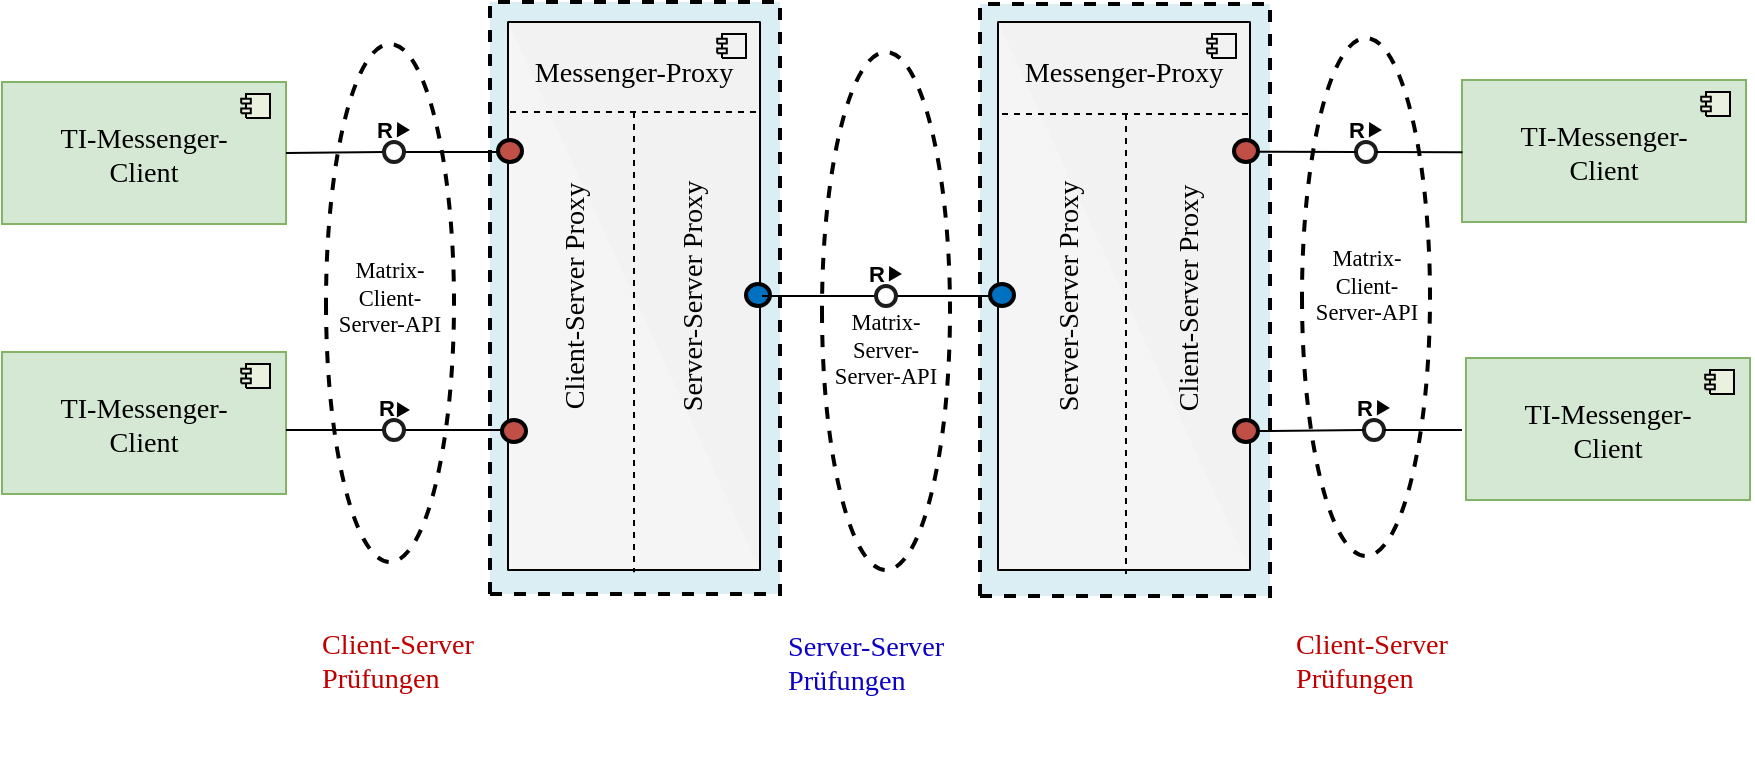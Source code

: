 <mxfile>
    <diagram id="BISjPmuE9RH1HPKTiz8S" name="Overview">
        <mxGraphModel dx="1895" dy="1181" grid="1" gridSize="10" guides="1" tooltips="1" connect="1" arrows="1" fold="1" page="1" pageScale="1" pageWidth="827" pageHeight="1169" math="0" shadow="0">
            <root>
                <mxCell id="0"/>
                <mxCell id="1" parent="0"/>
                <UserObject label="" tags="Hintergrund" id="145">
                    <mxCell style="vsdxID=3;fillColor=#ffffff;gradientColor=none;shape=stencil(vVHLDsIgEPwajiQI6RfU+h8bu22JCGRB2/69kG1iazx58DazM/vIjjBtmiCi0CplCjecbZ8nYc5Ca+snJJsLEqYTph0C4Ujh4XvmEaqzont41gkL96naodXKrGF6YSfQtUi0OXXDVlqPfJNP6usotUhYbJIUMmQb/GGrAxpRljVycDBuc1hKM2LclX8/7H9nFfB+82Cd45T2+mcspcSRmu4F);dashed=1;strokeColor=#000000;strokeWidth=2;points=[];labelBackgroundColor=none;rounded=0;html=1;whiteSpace=wrap;" vertex="1" parent="1">
                        <mxGeometry x="192" y="72" width="64" height="259" as="geometry"/>
                    </mxCell>
                </UserObject>
                <mxCell id="146" value="&lt;div style=&quot;font-size: 1px&quot;&gt;&lt;font style=&quot;font-size:11.29px;font-family:Calibri;color:#000000;direction:ltr;letter-spacing:0px;line-height:120%;opacity:1&quot;&gt;Matrix-Client-&lt;br/&gt;Server-API&lt;br/&gt;&lt;/font&gt;&lt;/div&gt;" style="text;vsdxID=6;fillColor=default;gradientColor=none;strokeColor=none;spacingTop=-3;spacingBottom=-3;spacingLeft=-2;spacingRight=-2;points=[];labelBackgroundColor=#ffffff;rounded=0;html=1;whiteSpace=wrap;verticalAlign=middle;align=center;overflow=width;;html=1;opacity=0;" vertex="1" parent="1">
                    <mxGeometry x="196.86" y="178" width="54.27" height="39" as="geometry"/>
                </mxCell>
                <UserObject label="" tags="Hintergrund" id="147">
                    <mxCell style="vsdxID=1;fillColor=#ffffff;gradientColor=none;shape=stencil(vVHLDsIgEPwajiQI6RfU+h8bu22JCGRB2/69kG1iazx58DazM/vIjjBtmiCi0CplCjecbZ8nYc5Ca+snJJsLEqYTph0C4Ujh4XvmEaqzont41gkL96naodXKrGF6YSfQtUi0OXXDVlqPfJNP6usotUhYbJIUMmQb/GGrAxpRljVycDBuc1hKM2LclX8/7H9nFfB+82Cd45T2+mcspcSRmu4F);dashed=1;strokeColor=#000000;strokeWidth=2;points=[];labelBackgroundColor=none;rounded=0;html=1;whiteSpace=wrap;" vertex="1" parent="1">
                        <mxGeometry x="440" y="76" width="64" height="259" as="geometry"/>
                    </mxCell>
                </UserObject>
                <UserObject label="" tags="Hintergrund" id="148">
                    <mxCell style="vsdxID=2;fillColor=#ffffff;gradientColor=none;shape=stencil(vVHLDsIgEPwajiQI6RfU+h8bu22JCGRB2/69kG1iazx58DazM/vIjjBtmiCi0CplCjecbZ8nYc5Ca+snJJsLEqYTph0C4Ujh4XvmEaqzont41gkL96naodXKrGF6YSfQtUi0OXXDVlqPfJNP6usotUhYbJIUMmQb/GGrAxpRljVycDBuc1hKM2LclX8/7H9nFfB+82Cd45T2+mcspcSRmu4F);dashed=1;strokeColor=#000000;strokeWidth=2;points=[];labelBackgroundColor=none;rounded=0;html=1;whiteSpace=wrap;" vertex="1" parent="1">
                        <mxGeometry x="680" y="69" width="64" height="259" as="geometry"/>
                    </mxCell>
                </UserObject>
                <UserObject label="" tags="Hintergrund" id="149">
                    <mxCell style="vsdxID=4;fillColor=#dbeef3;gradientColor=none;shape=stencil(nZBLDoAgDERP0z3SIyjew0SURgSD+Lu9kMZoXLhwN9O+tukAlrNpJg1SzDH4QW/URgNYgZTkjA4UkwJUgGXng+6DX1zLfmoymdXo17xh5zmRJ6Q42BWCfc2oJfdAr+Yv+AP9Cb7OJ3H/2JG1HNGz/84klThPVCc=);dashed=1;strokeColor=#000000;strokeWidth=2;points=[];labelBackgroundColor=none;rounded=0;html=1;whiteSpace=wrap;" vertex="1" parent="1">
                        <mxGeometry x="519" y="52" width="145" height="296" as="geometry"/>
                    </mxCell>
                </UserObject>
                <UserObject label="" tags="Hintergrund" id="150">
                    <mxCell style="vsdxID=5;fillColor=#dbeef3;gradientColor=none;shape=stencil(nZBLDoAgDERP0z3SIyjew0SURgSD+Lu9kMZoXLhwN9O+tukAlrNpJg1SzDH4QW/URgNYgZTkjA4UkwJUgGXng+6DX1zLfmoymdXo17xh5zmRJ6Q42BWCfc2oJfdAr+Yv+AP9Cb7OJ3H/2JG1HNGz/84klThPVCc=);dashed=1;strokeColor=#000000;strokeWidth=2;points=[];labelBackgroundColor=none;rounded=0;html=1;whiteSpace=wrap;" vertex="1" parent="1">
                        <mxGeometry x="274" y="51" width="145" height="296" as="geometry"/>
                    </mxCell>
                </UserObject>
                <UserObject label="" tags="Hintergrund" id="151">
                    <mxCell style="vsdxID=11;fillColor=#d5e8d4;strokeColor=#82b366;points=[[0.25,0,0],[0.5,0,0],[0.75,0,0],[1,0,0],[1,0,0],[1,0.25,0],[1,0.5,0],[1,0.75,0],[0.75,0.75,0],[0.5,0.75,0],[0.25,0.75,0],[0.25,0.75,0],[0.25,0.5,0],[0.25,0.25,0]];labelBackgroundColor=none;rounded=0;html=1;whiteSpace=wrap;" vertex="1" parent="1">
                        <mxGeometry x="30" y="91" width="142" height="71" as="geometry"/>
                    </mxCell>
                </UserObject>
                <mxCell id="152" value="&lt;div style=&quot;font-size: 1px&quot;&gt;&lt;p style=&quot;text-align:left;margin-left:0;margin-right:0;margin-top:0px;margin-bottom:0px;text-indent:0;vertical-align:top;direction:ltr;&quot;&gt;&lt;/p&gt;&lt;/div&gt;" style="verticalAlign=top;align=left;overflow=width;vsdxID=12;fillColor=#ebf1df;gradientColor=none;shape=stencil(UzV2Ls5ILEhVNTIoLinKz04tz0wpyVA1dlE1MsrMy0gtyiwBslSNXVWNndPyi1LTi/JL81Ig/IJEkEoQKze/DGRCBUSfoYEBSI+RQSUq3w2iOCczj1zFtFFKwAlABsKnaZk5Ocgy6GECFIKEp7ErAA==);strokeColor=#000000;points=[[0.25,0,0],[0.5,0,0],[0.75,0,0],[1,0,0],[1,0,0],[1,0.25,0],[1,0.5,0],[1,0.75,0],[0.75,1,0],[0.5,1,0],[0.25,1,0],[0,0.75,0],[0,0.5,0],[0,0.25,0],[0,1,0],[0,1,0],[0,1,0],[0,1,0],[0,1,0],[0,1,0],[0,1,0],[0,1,0],[0,1,0],[0,1,0],[0,1,0],[0,1,0],[0,1,0],[0,1,0]];labelBackgroundColor=none;rounded=0;html=1;whiteSpace=wrap;" vertex="1" parent="151">
                    <mxGeometry y="71" width="142" height="1" as="geometry"/>
                </mxCell>
                <mxCell id="153" value="&lt;div style=&quot;font-size: 1px&quot;&gt;&lt;p style=&quot;text-align:left;margin-left:0;margin-right:0;margin-top:0px;margin-bottom:0px;text-indent:0;vertical-align:top;direction:ltr;&quot;&gt;&lt;/p&gt;&lt;/div&gt;" style="verticalAlign=top;align=left;overflow=width;vsdxID=13;fillColor=#ebf1df;gradientColor=none;shape=stencil(UzV2Ls5ILEhVNTIoLinKz04tz0wpyVA1dlE1MsrMy0gtyiwBslSNXVWNndPyi1LTi/JL81Ig/IJEkEoQKze/DGRCBUSfoYEBSI+RQSUq3w2iOCczj1zFtFFKwAlABsKnaZk5Ocgy6GECFIKEp7ErAA==);strokeColor=#000000;points=[[0.25,0,0],[0.5,0,0],[0.75,0,0],[1,0,0],[1,0,0],[1,0.25,0],[1,0.5,0],[1,0.75,0],[0.75,1,0],[0.5,1,0],[0.25,1,0],[0,0.75,0],[0,0.5,0],[0,0.25,0],[0,1,0],[0,1,0],[0,1,0],[0,1,0],[0,1,0],[0,1,0],[0,1,0],[0,1,0],[0,1,0],[0,1,0],[0,1,0],[0,1,0],[0,1,0],[0,1,0]];labelBackgroundColor=none;rounded=0;html=1;whiteSpace=wrap;" vertex="1" parent="151">
                    <mxGeometry y="71" width="142" height="1" as="geometry"/>
                </mxCell>
                <mxCell id="154" value="&lt;div style=&quot;font-size: 1px&quot;&gt;&lt;p style=&quot;text-align:left;margin-left:0;margin-right:0;margin-top:0px;margin-bottom:0px;text-indent:0;vertical-align:top;direction:ltr;&quot;&gt;&lt;/p&gt;&lt;/div&gt;" style="verticalAlign=top;align=left;overflow=width;vsdxID=14;fillColor=#ebf1df;gradientColor=none;shape=stencil(UzV2Ls5ILEhVNTIoLinKz04tz0wpyVA1dlE1MsrMy0gtyiwBslSNXVWNndPyi1LTi/JL81Ig/IJEkEoQKze/DGRCBUSfoYEBSI+RQSUq3w2iOCczj1zFtFFKwAlABsKnaZk5Ocgy6GECFIKEp7ErAA==);strokeColor=#000000;points=[[0.25,0,0],[0.5,0,0],[0.75,0,0],[1,0,0],[1,0,0],[1,0.25,0],[1,0.5,0],[1,0.75,0],[0.75,1,0],[0.5,1,0],[0.25,1,0],[0,0.75,0],[0,0.5,0],[0,0.25,0],[0,1,0],[0,1,0],[0,1,0],[0,1,0],[0,1,0],[0,1,0],[0,1,0],[0,1,0],[0,1,0],[0,1,0],[0,1,0],[0,1,0],[0,1,0],[0,1,0]];labelBackgroundColor=none;rounded=0;html=1;whiteSpace=wrap;" vertex="1" parent="151">
                    <mxGeometry y="71" width="142" height="1" as="geometry"/>
                </mxCell>
                <mxCell id="155" value="&lt;div style=&quot;font-size: 1px&quot;&gt;&lt;p style=&quot;text-align:left;margin-left:0;margin-right:0;margin-top:0px;margin-bottom:0px;text-indent:0;vertical-align:top;direction:ltr;&quot;&gt;&lt;/p&gt;&lt;/div&gt;" style="verticalAlign=top;align=left;overflow=width;vsdxID=15;fillColor=#ebf1df;gradientColor=none;shape=stencil(jVBbDoAgDDvN/pEdQfEeJqIsIhjE1+2F7EPjh+Gv3douK2C9mm7RIMUag5/0QX00gA1ISc7oQDEhQAVYDz7oMfjN9cyXLiszmv2eE072ieyQ4mJWCeYtSy25UulfanFmceLneALPfwNZy/W8998+0oi7RHUD);strokeColor=#000000;points=[[0.25,0,0],[0.5,0,0],[0.75,0,0],[1,0,0],[1,0,0],[1,0.25,0],[1,0.5,0],[1,0.75,0],[0.75,1,0],[0.5,1,0],[0.25,1,0],[0,0.75,0],[0,0.5,0],[0,0.25,0],[0,1,0],[0,1,0],[0,1,0],[0,1,0],[0,1,0],[0,1,0],[0,1,0],[0,1,0],[0,1,0],[0,1,0],[0,1,0],[0,1,0],[0,1,0],[0,1,0]];labelBackgroundColor=none;rounded=0;html=1;whiteSpace=wrap;" vertex="1" parent="151">
                    <mxGeometry x="142" width="1" height="71" as="geometry"/>
                </mxCell>
                <mxCell id="156" value="&lt;div style=&quot;font-size: 1px&quot;&gt;&lt;font style=&quot;font-size:14.11px;font-family:Calibri;color:#000000;direction:ltr;letter-spacing:0px;line-height:120%;opacity:1&quot;&gt;TI-Messenger-&lt;br/&gt;Client&lt;br/&gt;&lt;/font&gt;&lt;/div&gt;" style="verticalAlign=middle;align=center;overflow=width;vsdxID=16;fillColor=#d5e8d4;shape=stencil(xVRbEsIgDDxN/pEcodZ7dKZUGCl0KL5uLwwzavqBlrb6F2CzYZcQwGqUzSCAs9E7exJX1XoJuAfOlZHCKR8iwBqw6qwTR2fPpk3roYnIGPX2EhluKW/HWMzh7E7Xh2/ABKqVeYNmgJQzW55yLrrrEuY8uMyFQruyxWc5EIJXU3RK6+dJYa/McKm4BTKcRE/6Hx8VbdV86/ESVb+Wsd6D//dxCkzcQmgIpmM5bKWRjvUD);strokeColor=#82b366;points=[[0.25,0,0],[0.5,0,0],[0.75,0,0],[1,0,0],[1,0,0],[1,0.25,0],[1,0.5,0],[1,0.75,0],[0.75,1,0],[0.5,1,0],[0.25,1,0],[0,0.75,0],[0,0.5,0],[0,0.25,0],[0,1,0],[0,1,0],[0,1,0],[0,1,0],[0,1,0],[0,1,0],[0,1,0],[0,1,0],[0,1,0],[0,1,0],[0,1,0],[0,1,0],[0,1,0],[0,1,0]];labelBackgroundColor=none;rounded=0;html=1;whiteSpace=wrap;" vertex="1" parent="151">
                    <mxGeometry width="142" height="71" as="geometry"/>
                </mxCell>
                <mxCell id="157" value="&lt;div style=&quot;font-size: 1px&quot;&gt;&lt;/div&gt;" style="verticalAlign=middle;align=center;overflow=width;vsdxID=17;fillColor=#ebf1df;gradientColor=none;shape=stencil(nZTNDsIgDICfpkcTBGN2n/M9lowNIsLC0OnbC2kWNw4EuLX06w+0FFi7iH7mQMnirHnwVQ5OALsBpVILbqXzErAOWDsayydrXnpAfe4DGaSneYcIH/QjwYOSL2pngvodUSX1Dt2MVXACrQRTZD16yc6fT17z0xegTXb+fDJq6XFUTgVh69HUC8QVlLBNwc1Sra1HU1MYV1DCHkvwwv+vj1IpXBV7e7wb/BHuFdb9AA==);strokeColor=#000000;points=[[0.25,0,0],[0.5,0,0],[0.75,0,0],[1,0,0],[1,0,0],[1,0.25,0],[1,0.5,0],[1,0.75,0],[0.75,1,0],[0.5,1,0],[0.25,1,0],[0,0.75,0],[0,0.5,0],[0,0.25,0],[0,1,0],[0,1,0],[0,1,0],[0,1,0],[0,1,0],[0,1,0],[0,1,0],[0,1,0],[0,1,0],[0,1,0],[0,1,0],[0,1,0],[0,1,0],[0,1,0]];labelBackgroundColor=none;rounded=0;html=1;whiteSpace=wrap;" vertex="1" parent="151">
                    <mxGeometry x="122" y="6" width="12" height="12" as="geometry"/>
                </mxCell>
                <UserObject label="" tags="Hintergrund" id="158">
                    <mxCell style="vsdxID=18;fillColor=#f5f5f5;strokeColor=#666666;points=[[0.25,0,0],[0.5,0,0],[0.75,0,0],[1,0,0],[1,0,0],[1,0.25,0],[1,0.5,0],[1,0.75,0],[0.75,0.75,0],[0.5,0.75,0],[0.25,0.75,0],[0.25,0.75,0],[0.25,0.5,0],[0.25,0.25,0]];labelBackgroundColor=none;rounded=0;html=1;whiteSpace=wrap;fontColor=#333333;" vertex="1" parent="1">
                        <mxGeometry x="283" y="61" width="126" height="274" as="geometry"/>
                    </mxCell>
                </UserObject>
                <mxCell id="159" value="&lt;div style=&quot;font-size: 1px&quot;&gt;&lt;p style=&quot;text-align:left;margin-left:0;margin-right:0;margin-top:0px;margin-bottom:0px;text-indent:0;vertical-align:top;direction:ltr;&quot;&gt;&lt;/p&gt;&lt;/div&gt;" style="verticalAlign=top;align=left;overflow=width;vsdxID=19;fillColor=#f2f2f2;gradientColor=none;shape=stencil(UzV2Ls5ILEhVNTIoLinKz04tz0wpyVA1dlE1MsrMy0gtyiwBslSNXVWNndPyi1LTi/JL81Ig/IJEkEoQKze/DGRCBUSfoYEBSI+RQSUq3w2iOCczj1zFtFFKwAlABsKnaZk5Ocgy6GECFIKEp7ErAA==);strokeColor=#000000;points=[[0.25,0,0],[0.5,0,0],[0.75,0,0],[1,0,0],[1,0,0],[1,0.25,0],[1,0.5,0],[1,0.75,0],[0.75,1,0],[0.5,1,0],[0.25,1,0],[0,0.75,0],[0,0.5,0],[0,0.25,0],[0,1,0],[0,1,0],[0,1,0],[0,1,0],[0,1,0],[0,1,0],[0,1,0],[0,1,0],[0,1,0],[0,1,0],[0,1,0],[0,1,0],[0,1,0],[0,1,0]];labelBackgroundColor=none;rounded=0;html=1;whiteSpace=wrap;" vertex="1" parent="158">
                    <mxGeometry y="274" width="126" height="1" as="geometry"/>
                </mxCell>
                <mxCell id="160" value="&lt;div style=&quot;font-size: 1px&quot;&gt;&lt;p style=&quot;text-align:left;margin-left:0;margin-right:0;margin-top:0px;margin-bottom:0px;text-indent:0;vertical-align:top;direction:ltr;&quot;&gt;&lt;/p&gt;&lt;/div&gt;" style="verticalAlign=top;align=left;overflow=width;vsdxID=20;fillColor=#f2f2f2;gradientColor=none;shape=stencil(UzV2Ls5ILEhVNTIoLinKz04tz0wpyVA1dlE1MsrMy0gtyiwBslSNXVWNndPyi1LTi/JL81Ig/IJEkEoQKze/DGRCBUSfoYEBSI+RQSUq3w2iOCczj1zFtFFKwAlABsKnaZk5Ocgy6GECFIKEp7ErAA==);strokeColor=#000000;points=[[0.25,0,0],[0.5,0,0],[0.75,0,0],[1,0,0],[1,0,0],[1,0.25,0],[1,0.5,0],[1,0.75,0],[0.75,1,0],[0.5,1,0],[0.25,1,0],[0,0.75,0],[0,0.5,0],[0,0.25,0],[0,1,0],[0,1,0],[0,1,0],[0,1,0],[0,1,0],[0,1,0],[0,1,0],[0,1,0],[0,1,0],[0,1,0],[0,1,0],[0,1,0],[0,1,0],[0,1,0]];labelBackgroundColor=none;rounded=0;html=1;whiteSpace=wrap;" vertex="1" parent="158">
                    <mxGeometry y="274" width="126" height="1" as="geometry"/>
                </mxCell>
                <mxCell id="161" value="&lt;div style=&quot;font-size: 1px&quot;&gt;&lt;p style=&quot;text-align:left;margin-left:0;margin-right:0;margin-top:0px;margin-bottom:0px;text-indent:0;vertical-align:top;direction:ltr;&quot;&gt;&lt;/p&gt;&lt;/div&gt;" style="verticalAlign=top;align=left;overflow=width;vsdxID=21;fillColor=#f2f2f2;gradientColor=none;shape=stencil(UzV2Ls5ILEhVNTIoLinKz04tz0wpyVA1dlE1MsrMy0gtyiwBslSNXVWNndPyi1LTi/JL81Ig/IJEkEoQKze/DGRCBUSfoYEBSI+RQSUq3w2iOCczj1zFtFFKwAlABsKnaZk5Ocgy6GECFIKEp7ErAA==);strokeColor=#000000;points=[[0.25,0,0],[0.5,0,0],[0.75,0,0],[1,0,0],[1,0,0],[1,0.25,0],[1,0.5,0],[1,0.75,0],[0.75,1,0],[0.5,1,0],[0.25,1,0],[0,0.75,0],[0,0.5,0],[0,0.25,0],[0,1,0],[0,1,0],[0,1,0],[0,1,0],[0,1,0],[0,1,0],[0,1,0],[0,1,0],[0,1,0],[0,1,0],[0,1,0],[0,1,0],[0,1,0],[0,1,0]];labelBackgroundColor=none;rounded=0;html=1;whiteSpace=wrap;" vertex="1" parent="158">
                    <mxGeometry y="274" width="126" height="1" as="geometry"/>
                </mxCell>
                <mxCell id="162" value="&lt;div style=&quot;font-size: 1px&quot;&gt;&lt;p style=&quot;text-align:left;margin-left:0;margin-right:0;margin-top:0px;margin-bottom:0px;text-indent:0;vertical-align:top;direction:ltr;&quot;&gt;&lt;/p&gt;&lt;/div&gt;" style="verticalAlign=top;align=left;overflow=width;vsdxID=22;fillColor=#f2f2f2;gradientColor=none;shape=stencil(jVBbDoAgDDvN/pEdQfEeJqIsIhjE1+2F7EPjh+Gv3douK2C9mm7RIMUag5/0QX00gA1ISc7oQDEhQAVYDz7oMfjN9cyXLiszmv2eE072ieyQ4mJWCeYtSy25UulfanFmceLneALPfwNZy/W8998+0oi7RHUD);strokeColor=#000000;points=[[0.25,0,0],[0.5,0,0],[0.75,0,0],[1,0,0],[1,0,0],[1,0.25,0],[1,0.5,0],[1,0.75,0],[0.75,1,0],[0.5,1,0],[0.25,1,0],[0,0.75,0],[0,0.5,0],[0,0.25,0],[0,1,0],[0,1,0],[0,1,0],[0,1,0],[0,1,0],[0,1,0],[0,1,0],[0,1,0],[0,1,0],[0,1,0],[0,1,0],[0,1,0],[0,1,0],[0,1,0]];labelBackgroundColor=none;rounded=0;html=1;whiteSpace=wrap;" vertex="1" parent="158">
                    <mxGeometry x="126" width="1" height="274" as="geometry"/>
                </mxCell>
                <mxCell id="163" value="&lt;div style=&quot;font-size: 1px&quot;&gt;&lt;font style=&quot;font-size:14.11px;font-family:Calibri;color:#000000;direction:ltr;letter-spacing:0px;line-height:120%;opacity:1&quot;&gt;&lt;br/&gt;Messenger-Proxy&lt;br/&gt;&lt;/font&gt;&lt;/div&gt;" style="verticalAlign=top;align=center;overflow=width;vsdxID=23;fillColor=#f2f2f2;gradientColor=none;shape=stencil(xVRbEsIgDDxN/pEcodZ7dKZUGCl0KL5uLwwzavqBlrb6F2CzYZcQwGqUzSCAs9E7exJX1XoJuAfOlZHCKR8iwBqw6qwTR2fPpk3roYnIGPX2EhluKW/HWMzh7E7Xh2/ABKqVeYNmgJQzW55yLrrrEuY8uMyFQruyxWc5EIJXU3RK6+dJYa/McKm4BTKcRE/6Hx8VbdV86/ESVb+Wsd6D//dxCkzcQmgIpmM5bKWRjvUD);strokeColor=#000000;points=[[0.25,0,0],[0.5,0,0],[0.75,0,0],[1,0,0],[1,0,0],[1,0.25,0],[1,0.5,0],[1,0.75,0],[0.75,1,0],[0.5,1,0],[0.25,1,0],[0,0.75,0],[0,0.5,0],[0,0.25,0],[0,1,0],[0,1,0],[0,1,0],[0,1,0],[0,1,0],[0,1,0],[0,1,0],[0,1,0],[0,1,0],[0,1,0],[0,1,0],[0,1,0],[0,1,0],[0,1,0]];labelBackgroundColor=none;rounded=0;html=1;whiteSpace=wrap;" vertex="1" parent="158">
                    <mxGeometry width="126" height="274" as="geometry"/>
                </mxCell>
                <mxCell id="164" value="&lt;div style=&quot;font-size: 1px&quot;&gt;&lt;/div&gt;" style="verticalAlign=top;align=center;overflow=width;vsdxID=24;fillColor=#f2f2f2;gradientColor=none;shape=stencil(nZTNDsIgDICfpkcTBGN2n/M9lowNIsLC0OnbC2kWNw4EuLX06w+0FFi7iH7mQMnirHnwVQ5OALsBpVILbqXzErAOWDsayydrXnpAfe4DGaSneYcIH/QjwYOSL2pngvodUSX1Dt2MVXACrQRTZD16yc6fT17z0xegTXb+fDJq6XFUTgVh69HUC8QVlLBNwc1Sra1HU1MYV1DCHkvwwv+vj1IpXBV7e7wb/BHuFdb9AA==);strokeColor=#000000;points=[[0.25,0,0],[0.5,0,0],[0.75,0,0],[1,0,0],[1,0,0],[1,0.25,0],[1,0.5,0],[1,0.75,0],[0.75,1,0],[0.5,1,0],[0.25,1,0],[0,0.75,0],[0,0.5,0],[0,0.25,0],[0,1,0],[0,1,0],[0,1,0],[0,1,0],[0,1,0],[0,1,0],[0,1,0],[0,1,0],[0,1,0],[0,1,0],[0,1,0],[0,1,0],[0,1,0],[0,1,0]];labelBackgroundColor=none;rounded=0;html=1;whiteSpace=wrap;" vertex="1" parent="158">
                    <mxGeometry x="107" y="6" width="12" height="12" as="geometry"/>
                </mxCell>
                <UserObject label="" tags="Hintergrund" id="165">
                    <mxCell style="vsdxID=26;fillColor=#d5e8d4;strokeColor=#82b366;points=[[0.25,0,0],[0.5,0,0],[0.75,0,0],[1,0,0],[1,0,0],[1,0.25,0],[1,0.5,0],[1,0.75,0],[0.75,0.75,0],[0.5,0.75,0],[0.25,0.75,0],[0.25,0.75,0],[0.25,0.5,0],[0.25,0.25,0]];labelBackgroundColor=none;rounded=0;html=1;whiteSpace=wrap;" vertex="1" parent="1">
                        <mxGeometry x="30" y="226" width="142" height="71" as="geometry"/>
                    </mxCell>
                </UserObject>
                <mxCell id="166" value="&lt;div style=&quot;font-size: 1px&quot;&gt;&lt;p style=&quot;text-align:left;margin-left:0;margin-right:0;margin-top:0px;margin-bottom:0px;text-indent:0;vertical-align:top;direction:ltr;&quot;&gt;&lt;/p&gt;&lt;/div&gt;" style="verticalAlign=top;align=left;overflow=width;vsdxID=27;fillColor=#ebf1df;gradientColor=none;shape=stencil(UzV2Ls5ILEhVNTIoLinKz04tz0wpyVA1dlE1MsrMy0gtyiwBslSNXVWNndPyi1LTi/JL81Ig/IJEkEoQKze/DGRCBUSfoYEBSI+RQSUq3w2iOCczj1zFtFFKwAlABsKnaZk5Ocgy6GECFIKEp7ErAA==);strokeColor=#000000;points=[[0.25,0,0],[0.5,0,0],[0.75,0,0],[1,0,0],[1,0,0],[1,0.25,0],[1,0.5,0],[1,0.75,0],[0.75,1,0],[0.5,1,0],[0.25,1,0],[0,0.75,0],[0,0.5,0],[0,0.25,0],[0,1,0],[0,1,0],[0,1,0],[0,1,0],[0,1,0],[0,1,0],[0,1,0],[0,1,0],[0,1,0],[0,1,0],[0,1,0],[0,1,0],[0,1,0],[0,1,0]];labelBackgroundColor=none;rounded=0;html=1;whiteSpace=wrap;" vertex="1" parent="165">
                    <mxGeometry y="71" width="142" height="1" as="geometry"/>
                </mxCell>
                <mxCell id="167" value="&lt;div style=&quot;font-size: 1px&quot;&gt;&lt;p style=&quot;text-align:left;margin-left:0;margin-right:0;margin-top:0px;margin-bottom:0px;text-indent:0;vertical-align:top;direction:ltr;&quot;&gt;&lt;/p&gt;&lt;/div&gt;" style="verticalAlign=top;align=left;overflow=width;vsdxID=28;fillColor=#ebf1df;gradientColor=none;shape=stencil(UzV2Ls5ILEhVNTIoLinKz04tz0wpyVA1dlE1MsrMy0gtyiwBslSNXVWNndPyi1LTi/JL81Ig/IJEkEoQKze/DGRCBUSfoYEBSI+RQSUq3w2iOCczj1zFtFFKwAlABsKnaZk5Ocgy6GECFIKEp7ErAA==);strokeColor=#000000;points=[[0.25,0,0],[0.5,0,0],[0.75,0,0],[1,0,0],[1,0,0],[1,0.25,0],[1,0.5,0],[1,0.75,0],[0.75,1,0],[0.5,1,0],[0.25,1,0],[0,0.75,0],[0,0.5,0],[0,0.25,0],[0,1,0],[0,1,0],[0,1,0],[0,1,0],[0,1,0],[0,1,0],[0,1,0],[0,1,0],[0,1,0],[0,1,0],[0,1,0],[0,1,0],[0,1,0],[0,1,0]];labelBackgroundColor=none;rounded=0;html=1;whiteSpace=wrap;" vertex="1" parent="165">
                    <mxGeometry y="71" width="142" height="1" as="geometry"/>
                </mxCell>
                <mxCell id="168" value="&lt;div style=&quot;font-size: 1px&quot;&gt;&lt;p style=&quot;text-align:left;margin-left:0;margin-right:0;margin-top:0px;margin-bottom:0px;text-indent:0;vertical-align:top;direction:ltr;&quot;&gt;&lt;/p&gt;&lt;/div&gt;" style="verticalAlign=top;align=left;overflow=width;vsdxID=29;fillColor=#ebf1df;gradientColor=none;shape=stencil(UzV2Ls5ILEhVNTIoLinKz04tz0wpyVA1dlE1MsrMy0gtyiwBslSNXVWNndPyi1LTi/JL81Ig/IJEkEoQKze/DGRCBUSfoYEBSI+RQSUq3w2iOCczj1zFtFFKwAlABsKnaZk5Ocgy6GECFIKEp7ErAA==);strokeColor=#000000;points=[[0.25,0,0],[0.5,0,0],[0.75,0,0],[1,0,0],[1,0,0],[1,0.25,0],[1,0.5,0],[1,0.75,0],[0.75,1,0],[0.5,1,0],[0.25,1,0],[0,0.75,0],[0,0.5,0],[0,0.25,0],[0,1,0],[0,1,0],[0,1,0],[0,1,0],[0,1,0],[0,1,0],[0,1,0],[0,1,0],[0,1,0],[0,1,0],[0,1,0],[0,1,0],[0,1,0],[0,1,0]];labelBackgroundColor=none;rounded=0;html=1;whiteSpace=wrap;" vertex="1" parent="165">
                    <mxGeometry y="71" width="142" height="1" as="geometry"/>
                </mxCell>
                <mxCell id="169" value="&lt;div style=&quot;font-size: 1px&quot;&gt;&lt;p style=&quot;text-align:left;margin-left:0;margin-right:0;margin-top:0px;margin-bottom:0px;text-indent:0;vertical-align:top;direction:ltr;&quot;&gt;&lt;/p&gt;&lt;/div&gt;" style="verticalAlign=top;align=left;overflow=width;vsdxID=30;fillColor=#ebf1df;gradientColor=none;shape=stencil(jVBbDoAgDDvN/pEdQfEeJqIsIhjE1+2F7EPjh+Gv3douK2C9mm7RIMUag5/0QX00gA1ISc7oQDEhQAVYDz7oMfjN9cyXLiszmv2eE072ieyQ4mJWCeYtSy25UulfanFmceLneALPfwNZy/W8998+0oi7RHUD);strokeColor=#000000;points=[[0.25,0,0],[0.5,0,0],[0.75,0,0],[1,0,0],[1,0,0],[1,0.25,0],[1,0.5,0],[1,0.75,0],[0.75,1,0],[0.5,1,0],[0.25,1,0],[0,0.75,0],[0,0.5,0],[0,0.25,0],[0,1,0],[0,1,0],[0,1,0],[0,1,0],[0,1,0],[0,1,0],[0,1,0],[0,1,0],[0,1,0],[0,1,0],[0,1,0],[0,1,0],[0,1,0],[0,1,0]];labelBackgroundColor=none;rounded=0;html=1;whiteSpace=wrap;" vertex="1" parent="165">
                    <mxGeometry x="142" width="1" height="71" as="geometry"/>
                </mxCell>
                <mxCell id="170" value="&lt;div style=&quot;font-size: 1px&quot;&gt;&lt;font style=&quot;font-size:14.11px;font-family:Calibri;color:#000000;direction:ltr;letter-spacing:0px;line-height:120%;opacity:1&quot;&gt;TI-Messenger-&lt;br/&gt;Client&lt;br/&gt;&lt;/font&gt;&lt;/div&gt;" style="verticalAlign=middle;align=center;overflow=width;vsdxID=31;fillColor=#d5e8d4;shape=stencil(xVRbEsIgDDxN/pEcodZ7dKZUGCl0KL5uLwwzavqBlrb6F2CzYZcQwGqUzSCAs9E7exJX1XoJuAfOlZHCKR8iwBqw6qwTR2fPpk3roYnIGPX2EhluKW/HWMzh7E7Xh2/ABKqVeYNmgJQzW55yLrrrEuY8uMyFQruyxWc5EIJXU3RK6+dJYa/McKm4BTKcRE/6Hx8VbdV86/ESVb+Wsd6D//dxCkzcQmgIpmM5bKWRjvUD);strokeColor=#82b366;points=[[0.25,0,0],[0.5,0,0],[0.75,0,0],[1,0,0],[1,0,0],[1,0.25,0],[1,0.5,0],[1,0.75,0],[0.75,1,0],[0.5,1,0],[0.25,1,0],[0,0.75,0],[0,0.5,0],[0,0.25,0],[0,1,0],[0,1,0],[0,1,0],[0,1,0],[0,1,0],[0,1,0],[0,1,0],[0,1,0],[0,1,0],[0,1,0],[0,1,0],[0,1,0],[0,1,0],[0,1,0]];labelBackgroundColor=none;rounded=0;html=1;whiteSpace=wrap;" vertex="1" parent="165">
                    <mxGeometry width="142" height="71" as="geometry"/>
                </mxCell>
                <mxCell id="171" value="&lt;div style=&quot;font-size: 1px&quot;&gt;&lt;/div&gt;" style="verticalAlign=middle;align=center;overflow=width;vsdxID=32;fillColor=#ebf1df;gradientColor=none;shape=stencil(nZTNDsIgDICfpkcTBGN2n/M9lowNIsLC0OnbC2kWNw4EuLX06w+0FFi7iH7mQMnirHnwVQ5OALsBpVILbqXzErAOWDsayydrXnpAfe4DGaSneYcIH/QjwYOSL2pngvodUSX1Dt2MVXACrQRTZD16yc6fT17z0xegTXb+fDJq6XFUTgVh69HUC8QVlLBNwc1Sra1HU1MYV1DCHkvwwv+vj1IpXBV7e7wb/BHuFdb9AA==);strokeColor=#000000;points=[[0.25,0,0],[0.5,0,0],[0.75,0,0],[1,0,0],[1,0,0],[1,0.25,0],[1,0.5,0],[1,0.75,0],[0.75,1,0],[0.5,1,0],[0.25,1,0],[0,0.75,0],[0,0.5,0],[0,0.25,0],[0,1,0],[0,1,0],[0,1,0],[0,1,0],[0,1,0],[0,1,0],[0,1,0],[0,1,0],[0,1,0],[0,1,0],[0,1,0],[0,1,0],[0,1,0],[0,1,0]];labelBackgroundColor=none;rounded=0;html=1;whiteSpace=wrap;" vertex="1" parent="165">
                    <mxGeometry x="122" y="6" width="12" height="12" as="geometry"/>
                </mxCell>
                <UserObject label="" tags="Hintergrund" id="172">
                    <mxCell style="vsdxID=39;fillColor=#f5f5f5;strokeColor=#666666;points=[[0.25,0,0],[0.5,0,0],[0.75,0,0],[1,0,0],[1,0,0],[1,0.25,0],[1,0.5,0],[1,0.75,0],[0.75,0.75,0],[0.5,0.75,0],[0.25,0.75,0],[0.25,0.75,0],[0.25,0.5,0],[0.25,0.25,0]];labelBackgroundColor=none;rounded=0;html=1;whiteSpace=wrap;fontColor=#333333;" vertex="1" parent="1">
                        <mxGeometry x="528" y="61" width="126" height="274" as="geometry"/>
                    </mxCell>
                </UserObject>
                <mxCell id="173" value="&lt;div style=&quot;font-size: 1px&quot;&gt;&lt;p style=&quot;text-align:left;margin-left:0;margin-right:0;margin-top:0px;margin-bottom:0px;text-indent:0;vertical-align:top;direction:ltr;&quot;&gt;&lt;/p&gt;&lt;/div&gt;" style="verticalAlign=top;align=left;overflow=width;vsdxID=40;fillColor=#f2f2f2;gradientColor=none;shape=stencil(UzV2Ls5ILEhVNTIoLinKz04tz0wpyVA1dlE1MsrMy0gtyiwBslSNXVWNndPyi1LTi/JL81Ig/IJEkEoQKze/DGRCBUSfoYEBSI+RQSUq3w2iOCczj1zFtFFKwAlABsKnaZk5Ocgy6GECFIKEp7ErAA==);strokeColor=#000000;points=[[0.25,0,0],[0.5,0,0],[0.75,0,0],[1,0,0],[1,0,0],[1,0.25,0],[1,0.5,0],[1,0.75,0],[0.75,1,0],[0.5,1,0],[0.25,1,0],[0,0.75,0],[0,0.5,0],[0,0.25,0],[0,1,0],[0,1,0],[0,1,0],[0,1,0],[0,1,0],[0,1,0],[0,1,0],[0,1,0],[0,1,0],[0,1,0],[0,1,0],[0,1,0],[0,1,0],[0,1,0]];labelBackgroundColor=none;rounded=0;html=1;whiteSpace=wrap;" vertex="1" parent="172">
                    <mxGeometry y="274" width="126" height="1" as="geometry"/>
                </mxCell>
                <mxCell id="174" value="&lt;div style=&quot;font-size: 1px&quot;&gt;&lt;p style=&quot;text-align:left;margin-left:0;margin-right:0;margin-top:0px;margin-bottom:0px;text-indent:0;vertical-align:top;direction:ltr;&quot;&gt;&lt;/p&gt;&lt;/div&gt;" style="verticalAlign=top;align=left;overflow=width;vsdxID=41;fillColor=#f2f2f2;gradientColor=none;shape=stencil(UzV2Ls5ILEhVNTIoLinKz04tz0wpyVA1dlE1MsrMy0gtyiwBslSNXVWNndPyi1LTi/JL81Ig/IJEkEoQKze/DGRCBUSfoYEBSI+RQSUq3w2iOCczj1zFtFFKwAlABsKnaZk5Ocgy6GECFIKEp7ErAA==);strokeColor=#000000;points=[[0.25,0,0],[0.5,0,0],[0.75,0,0],[1,0,0],[1,0,0],[1,0.25,0],[1,0.5,0],[1,0.75,0],[0.75,1,0],[0.5,1,0],[0.25,1,0],[0,0.75,0],[0,0.5,0],[0,0.25,0],[0,1,0],[0,1,0],[0,1,0],[0,1,0],[0,1,0],[0,1,0],[0,1,0],[0,1,0],[0,1,0],[0,1,0],[0,1,0],[0,1,0],[0,1,0],[0,1,0]];labelBackgroundColor=none;rounded=0;html=1;whiteSpace=wrap;" vertex="1" parent="172">
                    <mxGeometry y="274" width="126" height="1" as="geometry"/>
                </mxCell>
                <mxCell id="175" value="&lt;div style=&quot;font-size: 1px&quot;&gt;&lt;p style=&quot;text-align:left;margin-left:0;margin-right:0;margin-top:0px;margin-bottom:0px;text-indent:0;vertical-align:top;direction:ltr;&quot;&gt;&lt;/p&gt;&lt;/div&gt;" style="verticalAlign=top;align=left;overflow=width;vsdxID=42;fillColor=#f2f2f2;gradientColor=none;shape=stencil(UzV2Ls5ILEhVNTIoLinKz04tz0wpyVA1dlE1MsrMy0gtyiwBslSNXVWNndPyi1LTi/JL81Ig/IJEkEoQKze/DGRCBUSfoYEBSI+RQSUq3w2iOCczj1zFtFFKwAlABsKnaZk5Ocgy6GECFIKEp7ErAA==);strokeColor=#000000;points=[[0.25,0,0],[0.5,0,0],[0.75,0,0],[1,0,0],[1,0,0],[1,0.25,0],[1,0.5,0],[1,0.75,0],[0.75,1,0],[0.5,1,0],[0.25,1,0],[0,0.75,0],[0,0.5,0],[0,0.25,0],[0,1,0],[0,1,0],[0,1,0],[0,1,0],[0,1,0],[0,1,0],[0,1,0],[0,1,0],[0,1,0],[0,1,0],[0,1,0],[0,1,0],[0,1,0],[0,1,0]];labelBackgroundColor=none;rounded=0;html=1;whiteSpace=wrap;" vertex="1" parent="172">
                    <mxGeometry y="274" width="126" height="1" as="geometry"/>
                </mxCell>
                <mxCell id="176" value="&lt;div style=&quot;font-size: 1px&quot;&gt;&lt;p style=&quot;text-align:left;margin-left:0;margin-right:0;margin-top:0px;margin-bottom:0px;text-indent:0;vertical-align:top;direction:ltr;&quot;&gt;&lt;/p&gt;&lt;/div&gt;" style="verticalAlign=top;align=left;overflow=width;vsdxID=43;fillColor=#f2f2f2;gradientColor=none;shape=stencil(jVBbDoAgDDvN/pEdQfEeJqIsIhjE1+2F7EPjh+Gv3douK2C9mm7RIMUag5/0QX00gA1ISc7oQDEhQAVYDz7oMfjN9cyXLiszmv2eE072ieyQ4mJWCeYtSy25UulfanFmceLneALPfwNZy/W8998+0oi7RHUD);strokeColor=#000000;points=[[0.25,0,0],[0.5,0,0],[0.75,0,0],[1,0,0],[1,0,0],[1,0.25,0],[1,0.5,0],[1,0.75,0],[0.75,1,0],[0.5,1,0],[0.25,1,0],[0,0.75,0],[0,0.5,0],[0,0.25,0],[0,1,0],[0,1,0],[0,1,0],[0,1,0],[0,1,0],[0,1,0],[0,1,0],[0,1,0],[0,1,0],[0,1,0],[0,1,0],[0,1,0],[0,1,0],[0,1,0]];labelBackgroundColor=none;rounded=0;html=1;whiteSpace=wrap;" vertex="1" parent="172">
                    <mxGeometry x="126" width="1" height="274" as="geometry"/>
                </mxCell>
                <mxCell id="177" value="&lt;div style=&quot;font-size: 1px&quot;&gt;&lt;font style=&quot;font-size:14.11px;font-family:Calibri;color:#000000;direction:ltr;letter-spacing:0px;line-height:120%;opacity:1&quot;&gt;&lt;br/&gt;Messenger-Proxy&lt;br/&gt;&lt;/font&gt;&lt;/div&gt;" style="verticalAlign=top;align=center;overflow=width;vsdxID=44;fillColor=#f2f2f2;gradientColor=none;shape=stencil(xVRbEsIgDDxN/pEcodZ7dKZUGCl0KL5uLwwzavqBlrb6F2CzYZcQwGqUzSCAs9E7exJX1XoJuAfOlZHCKR8iwBqw6qwTR2fPpk3roYnIGPX2EhluKW/HWMzh7E7Xh2/ABKqVeYNmgJQzW55yLrrrEuY8uMyFQruyxWc5EIJXU3RK6+dJYa/McKm4BTKcRE/6Hx8VbdV86/ESVb+Wsd6D//dxCkzcQmgIpmM5bKWRjvUD);strokeColor=#000000;points=[[0.25,0,0],[0.5,0,0],[0.75,0,0],[1,0,0],[1,0,0],[1,0.25,0],[1,0.5,0],[1,0.75,0],[0.75,1,0],[0.5,1,0],[0.25,1,0],[0,0.75,0],[0,0.5,0],[0,0.25,0],[0,1,0],[0,1,0],[0,1,0],[0,1,0],[0,1,0],[0,1,0],[0,1,0],[0,1,0],[0,1,0],[0,1,0],[0,1,0],[0,1,0],[0,1,0],[0,1,0]];labelBackgroundColor=none;rounded=0;html=1;whiteSpace=wrap;" vertex="1" parent="172">
                    <mxGeometry width="126" height="274" as="geometry"/>
                </mxCell>
                <mxCell id="178" value="&lt;div style=&quot;font-size: 1px&quot;&gt;&lt;/div&gt;" style="verticalAlign=middle;align=center;overflow=width;vsdxID=45;fillColor=#f2f2f2;gradientColor=none;shape=stencil(nZTNDsIgDICfpkcTBGN2n/M9lowNIsLC0OnbC2kWNw4EuLX06w+0FFi7iH7mQMnirHnwVQ5OALsBpVILbqXzErAOWDsayydrXnpAfe4DGaSneYcIH/QjwYOSL2pngvodUSX1Dt2MVXACrQRTZD16yc6fT17z0xegTXb+fDJq6XFUTgVh69HUC8QVlLBNwc1Sra1HU1MYV1DCHkvwwv+vj1IpXBV7e7wb/BHuFdb9AA==);strokeColor=#000000;points=[[0.25,0,0],[0.5,0,0],[0.75,0,0],[1,0,0],[1,0,0],[1,0.25,0],[1,0.5,0],[1,0.75,0],[0.75,1,0],[0.5,1,0],[0.25,1,0],[0,0.75,0],[0,0.5,0],[0,0.25,0],[0,1,0],[0,1,0],[0,1,0],[0,1,0],[0,1,0],[0,1,0],[0,1,0],[0,1,0],[0,1,0],[0,1,0],[0,1,0],[0,1,0],[0,1,0],[0,1,0]];labelBackgroundColor=none;rounded=0;html=1;whiteSpace=wrap;" vertex="1" parent="172">
                    <mxGeometry x="107" y="6" width="12" height="12" as="geometry"/>
                </mxCell>
                <UserObject label="" tags="Hintergrund" id="179">
                    <mxCell style="vsdxID=25;edgeStyle=none;startArrow=none;endArrow=none;startSize=5;endSize=5;strokeColor=#000000;spacingTop=0;spacingBottom=0;spacingLeft=0;spacingRight=0;verticalAlign=middle;html=1;labelBackgroundColor=#ffffff;rounded=0;exitX=1;exitY=0.5;exitDx=0;exitDy=0;" edge="1" parent="1" source="229">
                        <mxGeometry relative="1" as="geometry">
                            <mxPoint as="offset"/>
                            <Array as="points"/>
                            <mxPoint x="233" y="126" as="sourcePoint"/>
                            <mxPoint x="284" y="126" as="targetPoint"/>
                        </mxGeometry>
                    </mxCell>
                </UserObject>
                <UserObject label="" tags="Hintergrund" id="180">
                    <mxCell style="vsdxID=38;edgeStyle=none;startArrow=none;endArrow=none;startSize=5;endSize=5;strokeColor=#000000;spacingTop=0;spacingBottom=0;spacingLeft=0;spacingRight=0;verticalAlign=middle;html=1;labelBackgroundColor=#ffffff;rounded=0;exitX=1;exitY=0.5;exitDx=0;exitDy=0;" edge="1" parent="1" source="233">
                        <mxGeometry relative="1" as="geometry">
                            <Array as="points"/>
                            <mxPoint x="234" y="265" as="sourcePoint"/>
                            <mxPoint x="283" y="265" as="targetPoint"/>
                        </mxGeometry>
                    </mxCell>
                </UserObject>
                <UserObject label="" tags="Hintergrund" id="181">
                    <mxCell style="vsdxID=71;fillColor=#d5e8d4;strokeColor=#82b366;points=[[0.25,0,0],[0.5,0,0],[0.75,0,0],[1,0,0],[1,0,0],[1,0.25,0],[1,0.5,0],[1,0.75,0],[0.75,0.75,0],[0.5,0.75,0],[0.25,0.75,0],[0.25,0.75,0],[0.25,0.5,0],[0.25,0.25,0]];labelBackgroundColor=none;rounded=0;html=1;whiteSpace=wrap;" vertex="1" parent="1">
                        <mxGeometry x="762" y="229" width="142" height="71" as="geometry"/>
                    </mxCell>
                </UserObject>
                <mxCell id="182" value="&lt;div style=&quot;font-size: 1px&quot;&gt;&lt;p style=&quot;text-align:left;margin-left:0;margin-right:0;margin-top:0px;margin-bottom:0px;text-indent:0;vertical-align:top;direction:ltr;&quot;&gt;&lt;/p&gt;&lt;/div&gt;" style="verticalAlign=top;align=left;overflow=width;vsdxID=72;fillColor=#ebf1df;gradientColor=none;shape=stencil(UzV2Ls5ILEhVNTIoLinKz04tz0wpyVA1dlE1MsrMy0gtyiwBslSNXVWNndPyi1LTi/JL81Ig/IJEkEoQKze/DGRCBUSfoYEBSI+RQSUq3w2iOCczj1zFtFFKwAlABsKnaZk5Ocgy6GECFIKEp7ErAA==);strokeColor=#000000;points=[[0.25,0,0],[0.5,0,0],[0.75,0,0],[1,0,0],[1,0,0],[1,0.25,0],[1,0.5,0],[1,0.75,0],[0.75,1,0],[0.5,1,0],[0.25,1,0],[0,0.75,0],[0,0.5,0],[0,0.25,0],[0,1,0],[0,1,0],[0,1,0],[0,1,0],[0,1,0],[0,1,0],[0,1,0],[0,1,0],[0,1,0],[0,1,0],[0,1,0],[0,1,0],[0,1,0],[0,1,0]];labelBackgroundColor=none;rounded=0;html=1;whiteSpace=wrap;" vertex="1" parent="181">
                    <mxGeometry y="71" width="142" height="1" as="geometry"/>
                </mxCell>
                <mxCell id="183" value="&lt;div style=&quot;font-size: 1px&quot;&gt;&lt;p style=&quot;text-align:left;margin-left:0;margin-right:0;margin-top:0px;margin-bottom:0px;text-indent:0;vertical-align:top;direction:ltr;&quot;&gt;&lt;/p&gt;&lt;/div&gt;" style="verticalAlign=top;align=left;overflow=width;vsdxID=73;fillColor=#ebf1df;gradientColor=none;shape=stencil(UzV2Ls5ILEhVNTIoLinKz04tz0wpyVA1dlE1MsrMy0gtyiwBslSNXVWNndPyi1LTi/JL81Ig/IJEkEoQKze/DGRCBUSfoYEBSI+RQSUq3w2iOCczj1zFtFFKwAlABsKnaZk5Ocgy6GECFIKEp7ErAA==);strokeColor=#000000;points=[[0.25,0,0],[0.5,0,0],[0.75,0,0],[1,0,0],[1,0,0],[1,0.25,0],[1,0.5,0],[1,0.75,0],[0.75,1,0],[0.5,1,0],[0.25,1,0],[0,0.75,0],[0,0.5,0],[0,0.25,0],[0,1,0],[0,1,0],[0,1,0],[0,1,0],[0,1,0],[0,1,0],[0,1,0],[0,1,0],[0,1,0],[0,1,0],[0,1,0],[0,1,0],[0,1,0],[0,1,0]];labelBackgroundColor=none;rounded=0;html=1;whiteSpace=wrap;" vertex="1" parent="181">
                    <mxGeometry y="71" width="142" height="1" as="geometry"/>
                </mxCell>
                <mxCell id="184" value="&lt;div style=&quot;font-size: 1px&quot;&gt;&lt;p style=&quot;text-align:left;margin-left:0;margin-right:0;margin-top:0px;margin-bottom:0px;text-indent:0;vertical-align:top;direction:ltr;&quot;&gt;&lt;/p&gt;&lt;/div&gt;" style="verticalAlign=top;align=left;overflow=width;vsdxID=74;fillColor=#ebf1df;gradientColor=none;shape=stencil(UzV2Ls5ILEhVNTIoLinKz04tz0wpyVA1dlE1MsrMy0gtyiwBslSNXVWNndPyi1LTi/JL81Ig/IJEkEoQKze/DGRCBUSfoYEBSI+RQSUq3w2iOCczj1zFtFFKwAlABsKnaZk5Ocgy6GECFIKEp7ErAA==);strokeColor=#000000;points=[[0.25,0,0],[0.5,0,0],[0.75,0,0],[1,0,0],[1,0,0],[1,0.25,0],[1,0.5,0],[1,0.75,0],[0.75,1,0],[0.5,1,0],[0.25,1,0],[0,0.75,0],[0,0.5,0],[0,0.25,0],[0,1,0],[0,1,0],[0,1,0],[0,1,0],[0,1,0],[0,1,0],[0,1,0],[0,1,0],[0,1,0],[0,1,0],[0,1,0],[0,1,0],[0,1,0],[0,1,0]];labelBackgroundColor=none;rounded=0;html=1;whiteSpace=wrap;" vertex="1" parent="181">
                    <mxGeometry y="71" width="142" height="1" as="geometry"/>
                </mxCell>
                <mxCell id="185" value="&lt;div style=&quot;font-size: 1px&quot;&gt;&lt;p style=&quot;text-align:left;margin-left:0;margin-right:0;margin-top:0px;margin-bottom:0px;text-indent:0;vertical-align:top;direction:ltr;&quot;&gt;&lt;/p&gt;&lt;/div&gt;" style="verticalAlign=top;align=left;overflow=width;vsdxID=75;fillColor=#ebf1df;gradientColor=none;shape=stencil(jVBbDoAgDDvN/pEdQfEeJqIsIhjE1+2F7EPjh+Gv3douK2C9mm7RIMUag5/0QX00gA1ISc7oQDEhQAVYDz7oMfjN9cyXLiszmv2eE072ieyQ4mJWCeYtSy25UulfanFmceLneALPfwNZy/W8998+0oi7RHUD);strokeColor=#000000;points=[[0.25,0,0],[0.5,0,0],[0.75,0,0],[1,0,0],[1,0,0],[1,0.25,0],[1,0.5,0],[1,0.75,0],[0.75,1,0],[0.5,1,0],[0.25,1,0],[0,0.75,0],[0,0.5,0],[0,0.25,0],[0,1,0],[0,1,0],[0,1,0],[0,1,0],[0,1,0],[0,1,0],[0,1,0],[0,1,0],[0,1,0],[0,1,0],[0,1,0],[0,1,0],[0,1,0],[0,1,0]];labelBackgroundColor=none;rounded=0;html=1;whiteSpace=wrap;" vertex="1" parent="181">
                    <mxGeometry x="142" width="1" height="71" as="geometry"/>
                </mxCell>
                <mxCell id="186" value="&lt;div style=&quot;font-size: 1px&quot;&gt;&lt;font style=&quot;font-size:14.11px;font-family:Calibri;color:#000000;direction:ltr;letter-spacing:0px;line-height:120%;opacity:1&quot;&gt;TI-Messenger-&lt;br/&gt;Client&lt;br/&gt;&lt;/font&gt;&lt;/div&gt;" style="verticalAlign=middle;align=center;overflow=width;vsdxID=76;fillColor=#d5e8d4;shape=stencil(xVRbEsIgDDxN/pEcodZ7dKZUGCl0KL5uLwwzavqBlrb6F2CzYZcQwGqUzSCAs9E7exJX1XoJuAfOlZHCKR8iwBqw6qwTR2fPpk3roYnIGPX2EhluKW/HWMzh7E7Xh2/ABKqVeYNmgJQzW55yLrrrEuY8uMyFQruyxWc5EIJXU3RK6+dJYa/McKm4BTKcRE/6Hx8VbdV86/ESVb+Wsd6D//dxCkzcQmgIpmM5bKWRjvUD);strokeColor=#82b366;points=[[0.25,0,0],[0.5,0,0],[0.75,0,0],[1,0,0],[1,0,0],[1,0.25,0],[1,0.5,0],[1,0.75,0],[0.75,1,0],[0.5,1,0],[0.25,1,0],[0,0.75,0],[0,0.5,0],[0,0.25,0],[0,1,0],[0,1,0],[0,1,0],[0,1,0],[0,1,0],[0,1,0],[0,1,0],[0,1,0],[0,1,0],[0,1,0],[0,1,0],[0,1,0],[0,1,0],[0,1,0]];labelBackgroundColor=none;rounded=0;html=1;whiteSpace=wrap;" vertex="1" parent="181">
                    <mxGeometry width="142" height="71" as="geometry"/>
                </mxCell>
                <mxCell id="187" value="&lt;div style=&quot;font-size: 1px&quot;&gt;&lt;/div&gt;" style="verticalAlign=middle;align=center;overflow=width;vsdxID=77;fillColor=#ebf1df;gradientColor=none;shape=stencil(nZTNDsIgDICfpkcTBGN2n/M9lowNIsLC0OnbC2kWNw4EuLX06w+0FFi7iH7mQMnirHnwVQ5OALsBpVILbqXzErAOWDsayydrXnpAfe4DGaSneYcIH/QjwYOSL2pngvodUSX1Dt2MVXACrQRTZD16yc6fT17z0xegTXb+fDJq6XFUTgVh69HUC8QVlLBNwc1Sra1HU1MYV1DCHkvwwv+vj1IpXBV7e7wb/BHuFdb9AA==);strokeColor=#000000;points=[[0.25,0,0],[0.5,0,0],[0.75,0,0],[1,0,0],[1,0,0],[1,0.25,0],[1,0.5,0],[1,0.75,0],[0.75,1,0],[0.5,1,0],[0.25,1,0],[0,0.75,0],[0,0.5,0],[0,0.25,0],[0,1,0],[0,1,0],[0,1,0],[0,1,0],[0,1,0],[0,1,0],[0,1,0],[0,1,0],[0,1,0],[0,1,0],[0,1,0],[0,1,0],[0,1,0],[0,1,0]];labelBackgroundColor=none;rounded=0;html=1;whiteSpace=wrap;" vertex="1" parent="181">
                    <mxGeometry x="122" y="6" width="12" height="12" as="geometry"/>
                </mxCell>
                <UserObject label="&lt;div style=&quot;&quot;&gt;&lt;p style=&quot;font-size: 1px; text-align: left; margin-right: 0px; margin-top: 0px; margin-bottom: 0px; vertical-align: middle; direction: ltr;&quot;&gt;&lt;/p&gt;&lt;ul style=&quot;margin: 0px; list-style-type: disc;&quot;&gt;&lt;span style=&quot;font-size: 14.11px; letter-spacing: 0px; line-height: 120%;&quot;&gt;&lt;font style=&quot;font-size:14.11px;font-family:Calibri;color:#c00000;direction:ltr;letter-spacing:0px;line-height:120%;opacity:1&quot;&gt;&lt;/font&gt;&lt;/span&gt;&lt;li style=&quot;font-size: 1px;&quot;&gt;&lt;font style=&quot;font-size:14.11px;font-family:Calibri;color:#c00000;direction:ltr;letter-spacing:0px;line-height:120%;opacity:1&quot;&gt;Client-Server&lt;/font&gt;&lt;/li&gt;&lt;li style=&quot;font-size: 1px;&quot;&gt;&lt;font style=&quot;font-size:14.11px;font-family:Calibri;color:#c00000;direction:ltr;letter-spacing:0px;line-height:120%;opacity:1&quot;&gt;Prüfungen&lt;/font&gt;&lt;/li&gt;&lt;/ul&gt;&lt;p style=&quot;font-size: 1px;&quot;&gt;&lt;/p&gt;&lt;/div&gt;" tags="Hintergrund" id="188">
                    <mxCell style="verticalAlign=middle;align=left;overflow=width;vsdxID=78;fillColor=none;gradientColor=none;shape=stencil(nZBLDoAgDERP0z3SIyjew0SURgSD+Lu9kMZoXLhwN9O+tukAlrNpJg1SzDH4QW/URgNYgZTkjA4UkwJUgGXng+6DX1zLfmoymdXo17xh5zmRJ6Q42BWCfc2oJfdAr+Yv+AP9Cb7OJ3H/2JG1HNGz/84klThPVCc=);strokeColor=none;strokeWidth=2;points=[];labelBackgroundColor=none;rounded=0;html=1;whiteSpace=wrap;" vertex="1" parent="1">
                        <mxGeometry x="150" y="321" width="214" height="120" as="geometry"/>
                    </mxCell>
                </UserObject>
                <UserObject label="" tags="Hintergrund" id="189">
                    <mxCell style="vsdxID=50;edgeStyle=none;startArrow=none;endArrow=none;startSize=5;endSize=5;strokeColor=#000000;spacingTop=0;spacingBottom=0;spacingLeft=0;spacingRight=0;verticalAlign=middle;html=1;labelBackgroundColor=#ffffff;rounded=0;exitX=1;exitY=0.5;exitDx=0;exitDy=0;" edge="1" parent="1" source="223">
                        <mxGeometry relative="1" as="geometry">
                            <mxPoint as="offset"/>
                            <Array as="points"/>
                            <mxPoint x="480" y="198" as="sourcePoint"/>
                            <mxPoint x="528" y="198" as="targetPoint"/>
                        </mxGeometry>
                    </mxCell>
                </UserObject>
                <UserObject label="" tags="Hintergrund" id="190">
                    <mxCell style="vsdxID=81;fillColor=#c05046;gradientColor=none;shape=stencil(vVHLDsIgEPwajiQI6RfU+h8bu22JCGRB2/69kG1iazx58DazM/vIjjBtmiCi0CplCjecbZ8nYc5Ca+snJJsLEqYTph0C4Ujh4XvmEaqzont41gkL96naodXKrGF6YSfQtUi0OXXDVlqPfJNP6usotUhYbJIUMmQb/GGrAxpRljVycDBuc1hKM2LclX8/7H9nFfB+82Cd45T2+mcspcSRmu4F);strokeColor=#000000;strokeWidth=2;points=[];labelBackgroundColor=none;rounded=0;html=1;whiteSpace=wrap;" vertex="1" parent="1">
                        <mxGeometry x="278" y="120" width="12" height="11" as="geometry"/>
                    </mxCell>
                </UserObject>
                <UserObject label="" tags="Hintergrund" id="191">
                    <mxCell style="vsdxID=82;fillColor=#c05046;gradientColor=none;shape=stencil(vVHLDsIgEPwajiQI6RfU+h8bu22JCGRB2/69kG1iazx58DazM/vIjjBtmiCi0CplCjecbZ8nYc5Ca+snJJsLEqYTph0C4Ujh4XvmEaqzont41gkL96naodXKrGF6YSfQtUi0OXXDVlqPfJNP6usotUhYbJIUMmQb/GGrAxpRljVycDBuc1hKM2LclX8/7H9nFfB+82Cd45T2+mcspcSRmu4F);strokeColor=#000000;strokeWidth=2;points=[];labelBackgroundColor=none;rounded=0;html=1;whiteSpace=wrap;" vertex="1" parent="1">
                        <mxGeometry x="280" y="260" width="12" height="11" as="geometry"/>
                    </mxCell>
                </UserObject>
                <UserObject label="" tags="Hintergrund" id="192">
                    <mxCell style="vsdxID=83;fillColor=#c05046;gradientColor=none;shape=stencil(vVHLDsIgEPwajiQI6RfU+h8bu22JCGRB2/69kG1iazx58DazM/vIjjBtmiCi0CplCjecbZ8nYc5Ca+snJJsLEqYTph0C4Ujh4XvmEaqzont41gkL96naodXKrGF6YSfQtUi0OXXDVlqPfJNP6usotUhYbJIUMmQb/GGrAxpRljVycDBuc1hKM2LclX8/7H9nFfB+82Cd45T2+mcspcSRmu4F);strokeColor=#000000;strokeWidth=2;points=[];labelBackgroundColor=none;rounded=0;html=1;whiteSpace=wrap;" vertex="1" parent="1">
                        <mxGeometry x="646" y="120" width="12" height="11" as="geometry"/>
                    </mxCell>
                </UserObject>
                <UserObject label="" tags="Hintergrund" id="193">
                    <mxCell style="vsdxID=84;fillColor=#c05046;gradientColor=none;shape=stencil(vVHLDsIgEPwajiQI6RfU+h8bu22JCGRB2/69kG1iazx58DazM/vIjjBtmiCi0CplCjecbZ8nYc5Ca+snJJsLEqYTph0C4Ujh4XvmEaqzont41gkL96naodXKrGF6YSfQtUi0OXXDVlqPfJNP6usotUhYbJIUMmQb/GGrAxpRljVycDBuc1hKM2LclX8/7H9nFfB+82Cd45T2+mcspcSRmu4F);strokeColor=#000000;strokeWidth=2;points=[];labelBackgroundColor=none;rounded=0;html=1;whiteSpace=wrap;" vertex="1" parent="1">
                        <mxGeometry x="646" y="260" width="12" height="11" as="geometry"/>
                    </mxCell>
                </UserObject>
                <UserObject label="" tags="Hintergrund" id="194">
                    <mxCell style="vsdxID=85;fillColor=#0070c0;gradientColor=none;shape=stencil(vVHLDsIgEPwajiQI6RfU+h8bu22JCGRB2/69kG1iazx58DazM/vIjjBtmiCi0CplCjecbZ8nYc5Ca+snJJsLEqYTph0C4Ujh4XvmEaqzont41gkL96naodXKrGF6YSfQtUi0OXXDVlqPfJNP6usotUhYbJIUMmQb/GGrAxpRljVycDBuc1hKM2LclX8/7H9nFfB+82Cd45T2+mcspcSRmu4F);strokeColor=#000000;strokeWidth=2;points=[];labelBackgroundColor=none;rounded=0;html=1;whiteSpace=wrap;" vertex="1" parent="1">
                        <mxGeometry x="524" y="192" width="12" height="11" as="geometry"/>
                    </mxCell>
                </UserObject>
                <UserObject label="" tags="Hintergrund" id="195">
                    <mxCell style="vsdxID=86;fillColor=#0070c0;gradientColor=none;shape=stencil(vVHLDsIgEPwajiQI6RfU+h8bu22JCGRB2/69kG1iazx58DazM/vIjjBtmiCi0CplCjecbZ8nYc5Ca+snJJsLEqYTph0C4Ujh4XvmEaqzont41gkL96naodXKrGF6YSfQtUi0OXXDVlqPfJNP6usotUhYbJIUMmQb/GGrAxpRljVycDBuc1hKM2LclX8/7H9nFfB+82Cd45T2+mcspcSRmu4F);strokeColor=#000000;strokeWidth=2;points=[];labelBackgroundColor=none;rounded=0;html=1;whiteSpace=wrap;" vertex="1" parent="1">
                        <mxGeometry x="402" y="192" width="12" height="11" as="geometry"/>
                    </mxCell>
                </UserObject>
                <UserObject label="&lt;div style=&quot;font-size: 1px&quot;&gt;&lt;font style=&quot;font-size:14.11px;font-family:Calibri;color:#000000;direction:ltr;letter-spacing:0px;line-height:120%;opacity:1&quot;&gt;Client-Server Proxy&lt;br/&gt;&lt;/font&gt;&lt;/div&gt;" tags="Hintergrund" id="196">
                    <mxCell style="verticalAlign=middle;align=center;overflow=width;vsdxID=89;rotation=270;fillColor=none;gradientColor=none;shape=stencil(nZBLDoAgDERP0z3SIyjew0SURgSD+Lu9kMZoXLhwN9O+tukAlrNpJg1SzDH4QW/URgNYgZTkjA4UkwJUgGXng+6DX1zLfmoymdXo17xh5zmRJ6Q42BWCfc2oJfdAr+Yv+AP9Cb7OJ3H/2JG1HNGz/84klThPVCc=);strokeColor=none;strokeWidth=2;points=[];labelBackgroundColor=none;rounded=0;html=1;whiteSpace=wrap;" vertex="1" parent="1">
                        <mxGeometry x="229" y="184" width="174" height="28" as="geometry"/>
                    </mxCell>
                </UserObject>
                <UserObject label="&lt;div style=&quot;font-size: 1px&quot;&gt;&lt;font style=&quot;font-size:14.11px;font-family:Calibri;color:#000000;direction:ltr;letter-spacing:0px;line-height:120%;opacity:1&quot;&gt;Server-Server Proxy&lt;br/&gt;&lt;/font&gt;&lt;/div&gt;" tags="Hintergrund" id="197">
                    <mxCell style="verticalAlign=middle;align=center;overflow=width;vsdxID=91;rotation=270;fillColor=none;gradientColor=none;shape=stencil(nZBLDoAgDERP0z3SIyjew0SURgSD+Lu9kMZoXLhwN9O+tukAlrNpJg1SzDH4QW/URgNYgZTkjA4UkwJUgGXng+6DX1zLfmoymdXo17xh5zmRJ6Q42BWCfc2oJfdAr+Yv+AP9Cb7OJ3H/2JG1HNGz/84klThPVCc=);strokeColor=none;strokeWidth=2;points=[];labelBackgroundColor=none;rounded=0;html=1;whiteSpace=wrap;" vertex="1" parent="1">
                        <mxGeometry x="288" y="184" width="174" height="28" as="geometry"/>
                    </mxCell>
                </UserObject>
                <UserObject label="&lt;div style=&quot;font-size: 1px&quot;&gt;&lt;font style=&quot;font-size:14.11px;font-family:Calibri;color:#000000;direction:ltr;letter-spacing:0px;line-height:120%;opacity:1&quot;&gt;Client-Server Proxy&lt;br/&gt;&lt;/font&gt;&lt;/div&gt;" tags="Hintergrund" id="198">
                    <mxCell style="verticalAlign=middle;align=center;overflow=width;vsdxID=104;rotation=270;fillColor=none;gradientColor=none;shape=stencil(nZBLDoAgDERP0z3SIyjew0SURgSD+Lu9kMZoXLhwN9O+tukAlrNpJg1SzDH4QW/URgNYgZTkjA4UkwJUgGXng+6DX1zLfmoymdXo17xh5zmRJ6Q42BWCfc2oJfdAr+Yv+AP9Cb7OJ3H/2JG1HNGz/84klThPVCc=);strokeColor=none;strokeWidth=2;points=[];labelBackgroundColor=none;rounded=0;html=1;whiteSpace=wrap;" vertex="1" parent="1">
                        <mxGeometry x="536" y="185" width="174" height="28" as="geometry"/>
                    </mxCell>
                </UserObject>
                <UserObject label="&lt;div style=&quot;font-size: 1px&quot;&gt;&lt;font style=&quot;font-size:14.11px;font-family:Calibri;color:#000000;direction:ltr;letter-spacing:0px;line-height:120%;opacity:1&quot;&gt;Server-Server Proxy&lt;br/&gt;&lt;/font&gt;&lt;/div&gt;" tags="Hintergrund" id="199">
                    <mxCell style="verticalAlign=middle;align=center;overflow=width;vsdxID=105;rotation=270;fillColor=none;gradientColor=none;shape=stencil(nZBLDoAgDERP0z3SIyjew0SURgSD+Lu9kMZoXLhwN9O+tukAlrNpJg1SzDH4QW/URgNYgZTkjA4UkwJUgGXng+6DX1zLfmoymdXo17xh5zmRJ6Q42BWCfc2oJfdAr+Yv+AP9Cb7OJ3H/2JG1HNGz/84klThPVCc=);strokeColor=none;strokeWidth=2;points=[];labelBackgroundColor=none;rounded=0;html=1;whiteSpace=wrap;" vertex="1" parent="1">
                        <mxGeometry x="476" y="184" width="174" height="28" as="geometry"/>
                    </mxCell>
                </UserObject>
                <mxCell id="200" vertex="1" parent="1">
                    <mxGeometry x="346" y="106" as="geometry"/>
                </mxCell>
                <UserObject label="" tags="Hintergrund" id="201">
                    <mxCell style="vsdxID=87;edgeStyle=none;dashed=1;startArrow=none;endArrow=none;startSize=5;endSize=5;strokeColor=#000000;spacingTop=0;spacingBottom=0;spacingLeft=0;spacingRight=0;verticalAlign=middle;html=1;labelBackgroundColor=#ffffff;rounded=0;" edge="1" parent="1">
                        <mxGeometry relative="1" as="geometry">
                            <mxPoint as="offset"/>
                            <Array as="points"/>
                            <mxPoint x="284" y="106" as="sourcePoint"/>
                            <mxPoint x="410" y="106" as="targetPoint"/>
                        </mxGeometry>
                    </mxCell>
                </UserObject>
                <UserObject label="" tags="Hintergrund" id="202">
                    <mxCell style="vsdxID=88;edgeStyle=none;dashed=1;startArrow=none;endArrow=none;startSize=5;endSize=5;strokeColor=#000000;spacingTop=0;spacingBottom=0;spacingLeft=0;spacingRight=0;verticalAlign=middle;html=1;labelBackgroundColor=#ffffff;rounded=0;entryX=0.5;entryY=1.004;entryDx=0;entryDy=0;entryPerimeter=0;" edge="1" parent="1" source="200" target="158">
                        <mxGeometry relative="1" as="geometry">
                            <Array as="points"/>
                        </mxGeometry>
                    </mxCell>
                </UserObject>
                <mxCell id="203" vertex="1" parent="1">
                    <mxGeometry x="716" y="265" as="geometry"/>
                </mxCell>
                <UserObject label="" tags="Hintergrund" id="204">
                    <mxCell style="vsdxID=102;edgeStyle=none;dashed=1;startArrow=none;endArrow=none;startSize=5;endSize=5;strokeColor=#000000;spacingTop=0;spacingBottom=0;spacingLeft=0;spacingRight=0;verticalAlign=middle;html=1;labelBackgroundColor=#ffffff;rounded=0;" edge="1" parent="1">
                        <mxGeometry relative="1" as="geometry">
                            <mxPoint as="offset"/>
                            <Array as="points"/>
                            <mxPoint x="530" y="107" as="sourcePoint"/>
                            <mxPoint x="656" y="107" as="targetPoint"/>
                        </mxGeometry>
                    </mxCell>
                </UserObject>
                <UserObject label="" tags="Hintergrund" id="205">
                    <mxCell style="vsdxID=103;edgeStyle=none;dashed=1;startArrow=none;endArrow=none;startSize=5;endSize=5;strokeColor=#000000;spacingTop=0;spacingBottom=0;spacingLeft=0;spacingRight=0;verticalAlign=middle;html=1;labelBackgroundColor=#ffffff;rounded=0;" edge="1" parent="1">
                        <mxGeometry relative="1" as="geometry">
                            <Array as="points"/>
                            <mxPoint x="592" y="107" as="sourcePoint"/>
                            <mxPoint x="592" y="337" as="targetPoint"/>
                        </mxGeometry>
                    </mxCell>
                </UserObject>
                <mxCell id="206" vertex="1" parent="1">
                    <mxGeometry x="716" y="126" as="geometry"/>
                </mxCell>
                <mxCell id="207" value="&lt;div style=&quot;font-size: 1px&quot;&gt;&lt;p style=&quot;text-align:left;margin-left:0;margin-right:0;margin-top:0px;margin-bottom:0px;text-indent:0;vertical-align:top;direction:ltr;&quot;&gt;&lt;/p&gt;&lt;/div&gt;" style="verticalAlign=top;align=left;overflow=width;vsdxID=65;fillColor=#ebf1df;gradientColor=none;shape=stencil(UzV2Ls5ILEhVNTIoLinKz04tz0wpyVA1dlE1MsrMy0gtyiwBslSNXVWNndPyi1LTi/JL81Ig/IJEkEoQKze/DGRCBUSfoYEBSI+RQSUq3w2iOCczj1zFtFFKwAlABsKnaZk5Ocgy6GECFIKEp7ErAA==);strokeColor=#000000;points=[[0.25,0,0],[0.5,0,0],[0.75,0,0],[1,0,0],[1,0,0],[1,0.25,0],[1,0.5,0],[1,0.75,0],[0.75,1,0],[0.5,1,0],[0.25,1,0],[0,0.75,0],[0,0.5,0],[0,0.25,0],[0,1,0],[0,1,0],[0,1,0],[0,1,0],[0,1,0],[0,1,0],[0,1,0],[0,1,0],[0,1,0],[0,1,0],[0,1,0],[0,1,0],[0,1,0],[0,1,0]];labelBackgroundColor=none;rounded=0;html=1;whiteSpace=wrap;" vertex="1" parent="1">
                    <mxGeometry x="762" y="161" width="142" height="1" as="geometry"/>
                </mxCell>
                <mxCell id="208" value="&lt;div style=&quot;font-size: 1px&quot;&gt;&lt;p style=&quot;text-align:left;margin-left:0;margin-right:0;margin-top:0px;margin-bottom:0px;text-indent:0;vertical-align:top;direction:ltr;&quot;&gt;&lt;/p&gt;&lt;/div&gt;" style="verticalAlign=top;align=left;overflow=width;vsdxID=66;fillColor=#ebf1df;gradientColor=none;shape=stencil(UzV2Ls5ILEhVNTIoLinKz04tz0wpyVA1dlE1MsrMy0gtyiwBslSNXVWNndPyi1LTi/JL81Ig/IJEkEoQKze/DGRCBUSfoYEBSI+RQSUq3w2iOCczj1zFtFFKwAlABsKnaZk5Ocgy6GECFIKEp7ErAA==);strokeColor=#000000;points=[[0.25,0,0],[0.5,0,0],[0.75,0,0],[1,0,0],[1,0,0],[1,0.25,0],[1,0.5,0],[1,0.75,0],[0.75,1,0],[0.5,1,0],[0.25,1,0],[0,0.75,0],[0,0.5,0],[0,0.25,0],[0,1,0],[0,1,0],[0,1,0],[0,1,0],[0,1,0],[0,1,0],[0,1,0],[0,1,0],[0,1,0],[0,1,0],[0,1,0],[0,1,0],[0,1,0],[0,1,0]];labelBackgroundColor=none;rounded=0;html=1;whiteSpace=wrap;" vertex="1" parent="1">
                    <mxGeometry x="762" y="161" width="142" height="1" as="geometry"/>
                </mxCell>
                <mxCell id="209" value="&lt;div style=&quot;font-size: 1px&quot;&gt;&lt;p style=&quot;text-align:left;margin-left:0;margin-right:0;margin-top:0px;margin-bottom:0px;text-indent:0;vertical-align:top;direction:ltr;&quot;&gt;&lt;/p&gt;&lt;/div&gt;" style="verticalAlign=top;align=left;overflow=width;vsdxID=67;fillColor=#ebf1df;gradientColor=none;shape=stencil(UzV2Ls5ILEhVNTIoLinKz04tz0wpyVA1dlE1MsrMy0gtyiwBslSNXVWNndPyi1LTi/JL81Ig/IJEkEoQKze/DGRCBUSfoYEBSI+RQSUq3w2iOCczj1zFtFFKwAlABsKnaZk5Ocgy6GECFIKEp7ErAA==);strokeColor=#000000;points=[[0.25,0,0],[0.5,0,0],[0.75,0,0],[1,0,0],[1,0,0],[1,0.25,0],[1,0.5,0],[1,0.75,0],[0.75,1,0],[0.5,1,0],[0.25,1,0],[0,0.75,0],[0,0.5,0],[0,0.25,0],[0,1,0],[0,1,0],[0,1,0],[0,1,0],[0,1,0],[0,1,0],[0,1,0],[0,1,0],[0,1,0],[0,1,0],[0,1,0],[0,1,0],[0,1,0],[0,1,0]];labelBackgroundColor=none;rounded=0;html=1;whiteSpace=wrap;" vertex="1" parent="1">
                    <mxGeometry x="762" y="161" width="142" height="1" as="geometry"/>
                </mxCell>
                <mxCell id="210" value="&lt;div style=&quot;font-size: 1px&quot;&gt;&lt;p style=&quot;text-align:left;margin-left:0;margin-right:0;margin-top:0px;margin-bottom:0px;text-indent:0;vertical-align:top;direction:ltr;&quot;&gt;&lt;/p&gt;&lt;/div&gt;" style="verticalAlign=top;align=left;overflow=width;vsdxID=68;fillColor=#ebf1df;gradientColor=none;shape=stencil(jVBbDoAgDDvN/pEdQfEeJqIsIhjE1+2F7EPjh+Gv3douK2C9mm7RIMUag5/0QX00gA1ISc7oQDEhQAVYDz7oMfjN9cyXLiszmv2eE072ieyQ4mJWCeYtSy25UulfanFmceLneALPfwNZy/W8998+0oi7RHUD);strokeColor=#000000;points=[[0.25,0,0],[0.5,0,0],[0.75,0,0],[1,0,0],[1,0,0],[1,0.25,0],[1,0.5,0],[1,0.75,0],[0.75,1,0],[0.5,1,0],[0.25,1,0],[0,0.75,0],[0,0.5,0],[0,0.25,0],[0,1,0],[0,1,0],[0,1,0],[0,1,0],[0,1,0],[0,1,0],[0,1,0],[0,1,0],[0,1,0],[0,1,0],[0,1,0],[0,1,0],[0,1,0],[0,1,0]];labelBackgroundColor=none;rounded=0;html=1;whiteSpace=wrap;" vertex="1" parent="1">
                    <mxGeometry x="904" y="90" width="1" height="71" as="geometry"/>
                </mxCell>
                <mxCell id="211" value="&lt;div style=&quot;font-size: 1px&quot;&gt;&lt;/div&gt;" style="verticalAlign=middle;align=center;overflow=width;vsdxID=70;fillColor=#ebf1df;gradientColor=none;shape=stencil(nZTNDsIgDICfpkcTBGN2n/M9lowNIsLC0OnbC2kWNw4EuLX06w+0FFi7iH7mQMnirHnwVQ5OALsBpVILbqXzErAOWDsayydrXnpAfe4DGaSneYcIH/QjwYOSL2pngvodUSX1Dt2MVXACrQRTZD16yc6fT17z0xegTXb+fDJq6XFUTgVh69HUC8QVlLBNwc1Sra1HU1MYV1DCHkvwwv+vj1IpXBV7e7wb/BHuFdb9AA==);strokeColor=#000000;points=[[0.25,0,0],[0.5,0,0],[0.75,0,0],[1,0,0],[1,0,0],[1,0.25,0],[1,0.5,0],[1,0.75,0],[0.75,1,0],[0.5,1,0],[0.25,1,0],[0,0.75,0],[0,0.5,0],[0,0.25,0],[0,1,0],[0,1,0],[0,1,0],[0,1,0],[0,1,0],[0,1,0],[0,1,0],[0,1,0],[0,1,0],[0,1,0],[0,1,0],[0,1,0],[0,1,0],[0,1,0]];labelBackgroundColor=none;rounded=0;html=1;whiteSpace=wrap;" vertex="1" parent="1">
                    <mxGeometry x="884" y="96" width="12" height="12" as="geometry"/>
                </mxCell>
                <UserObject label="" tags="Hintergrund" id="212">
                    <mxCell style="vsdxID=71;fillColor=#d5e8d4;strokeColor=#82b366;points=[[0.25,0,0],[0.5,0,0],[0.75,0,0],[1,0,0],[1,0,0],[1,0.25,0],[1,0.5,0],[1,0.75,0],[0.75,0.75,0],[0.5,0.75,0],[0.25,0.75,0],[0.25,0.75,0],[0.25,0.5,0],[0.25,0.25,0]];labelBackgroundColor=none;rounded=0;html=1;whiteSpace=wrap;" vertex="1" parent="1">
                        <mxGeometry x="760" y="90" width="142" height="71" as="geometry"/>
                    </mxCell>
                </UserObject>
                <mxCell id="213" value="&lt;div style=&quot;font-size: 1px&quot;&gt;&lt;p style=&quot;text-align:left;margin-left:0;margin-right:0;margin-top:0px;margin-bottom:0px;text-indent:0;vertical-align:top;direction:ltr;&quot;&gt;&lt;/p&gt;&lt;/div&gt;" style="verticalAlign=top;align=left;overflow=width;vsdxID=72;fillColor=#ebf1df;gradientColor=none;shape=stencil(UzV2Ls5ILEhVNTIoLinKz04tz0wpyVA1dlE1MsrMy0gtyiwBslSNXVWNndPyi1LTi/JL81Ig/IJEkEoQKze/DGRCBUSfoYEBSI+RQSUq3w2iOCczj1zFtFFKwAlABsKnaZk5Ocgy6GECFIKEp7ErAA==);strokeColor=#000000;points=[[0.25,0,0],[0.5,0,0],[0.75,0,0],[1,0,0],[1,0,0],[1,0.25,0],[1,0.5,0],[1,0.75,0],[0.75,1,0],[0.5,1,0],[0.25,1,0],[0,0.75,0],[0,0.5,0],[0,0.25,0],[0,1,0],[0,1,0],[0,1,0],[0,1,0],[0,1,0],[0,1,0],[0,1,0],[0,1,0],[0,1,0],[0,1,0],[0,1,0],[0,1,0],[0,1,0],[0,1,0]];labelBackgroundColor=none;rounded=0;html=1;whiteSpace=wrap;" vertex="1" parent="212">
                    <mxGeometry y="71" width="142" height="1" as="geometry"/>
                </mxCell>
                <mxCell id="214" value="&lt;div style=&quot;font-size: 1px&quot;&gt;&lt;p style=&quot;text-align:left;margin-left:0;margin-right:0;margin-top:0px;margin-bottom:0px;text-indent:0;vertical-align:top;direction:ltr;&quot;&gt;&lt;/p&gt;&lt;/div&gt;" style="verticalAlign=top;align=left;overflow=width;vsdxID=73;fillColor=#ebf1df;gradientColor=none;shape=stencil(UzV2Ls5ILEhVNTIoLinKz04tz0wpyVA1dlE1MsrMy0gtyiwBslSNXVWNndPyi1LTi/JL81Ig/IJEkEoQKze/DGRCBUSfoYEBSI+RQSUq3w2iOCczj1zFtFFKwAlABsKnaZk5Ocgy6GECFIKEp7ErAA==);strokeColor=#000000;points=[[0.25,0,0],[0.5,0,0],[0.75,0,0],[1,0,0],[1,0,0],[1,0.25,0],[1,0.5,0],[1,0.75,0],[0.75,1,0],[0.5,1,0],[0.25,1,0],[0,0.75,0],[0,0.5,0],[0,0.25,0],[0,1,0],[0,1,0],[0,1,0],[0,1,0],[0,1,0],[0,1,0],[0,1,0],[0,1,0],[0,1,0],[0,1,0],[0,1,0],[0,1,0],[0,1,0],[0,1,0]];labelBackgroundColor=none;rounded=0;html=1;whiteSpace=wrap;" vertex="1" parent="212">
                    <mxGeometry y="71" width="142" height="1" as="geometry"/>
                </mxCell>
                <mxCell id="215" value="&lt;div style=&quot;font-size: 1px&quot;&gt;&lt;p style=&quot;text-align:left;margin-left:0;margin-right:0;margin-top:0px;margin-bottom:0px;text-indent:0;vertical-align:top;direction:ltr;&quot;&gt;&lt;/p&gt;&lt;/div&gt;" style="verticalAlign=top;align=left;overflow=width;vsdxID=74;fillColor=#ebf1df;gradientColor=none;shape=stencil(UzV2Ls5ILEhVNTIoLinKz04tz0wpyVA1dlE1MsrMy0gtyiwBslSNXVWNndPyi1LTi/JL81Ig/IJEkEoQKze/DGRCBUSfoYEBSI+RQSUq3w2iOCczj1zFtFFKwAlABsKnaZk5Ocgy6GECFIKEp7ErAA==);strokeColor=#000000;points=[[0.25,0,0],[0.5,0,0],[0.75,0,0],[1,0,0],[1,0,0],[1,0.25,0],[1,0.5,0],[1,0.75,0],[0.75,1,0],[0.5,1,0],[0.25,1,0],[0,0.75,0],[0,0.5,0],[0,0.25,0],[0,1,0],[0,1,0],[0,1,0],[0,1,0],[0,1,0],[0,1,0],[0,1,0],[0,1,0],[0,1,0],[0,1,0],[0,1,0],[0,1,0],[0,1,0],[0,1,0]];labelBackgroundColor=none;rounded=0;html=1;whiteSpace=wrap;" vertex="1" parent="212">
                    <mxGeometry y="71" width="142" height="1" as="geometry"/>
                </mxCell>
                <mxCell id="216" value="&lt;div style=&quot;font-size: 1px&quot;&gt;&lt;p style=&quot;text-align:left;margin-left:0;margin-right:0;margin-top:0px;margin-bottom:0px;text-indent:0;vertical-align:top;direction:ltr;&quot;&gt;&lt;/p&gt;&lt;/div&gt;" style="verticalAlign=top;align=left;overflow=width;vsdxID=75;fillColor=#ebf1df;gradientColor=none;shape=stencil(jVBbDoAgDDvN/pEdQfEeJqIsIhjE1+2F7EPjh+Gv3douK2C9mm7RIMUag5/0QX00gA1ISc7oQDEhQAVYDz7oMfjN9cyXLiszmv2eE072ieyQ4mJWCeYtSy25UulfanFmceLneALPfwNZy/W8998+0oi7RHUD);strokeColor=#000000;points=[[0.25,0,0],[0.5,0,0],[0.75,0,0],[1,0,0],[1,0,0],[1,0.25,0],[1,0.5,0],[1,0.75,0],[0.75,1,0],[0.5,1,0],[0.25,1,0],[0,0.75,0],[0,0.5,0],[0,0.25,0],[0,1,0],[0,1,0],[0,1,0],[0,1,0],[0,1,0],[0,1,0],[0,1,0],[0,1,0],[0,1,0],[0,1,0],[0,1,0],[0,1,0],[0,1,0],[0,1,0]];labelBackgroundColor=none;rounded=0;html=1;whiteSpace=wrap;" vertex="1" parent="212">
                    <mxGeometry x="142" width="1" height="71" as="geometry"/>
                </mxCell>
                <mxCell id="217" value="&lt;div style=&quot;font-size: 1px&quot;&gt;&lt;font style=&quot;font-size:14.11px;font-family:Calibri;color:#000000;direction:ltr;letter-spacing:0px;line-height:120%;opacity:1&quot;&gt;TI-Messenger-&lt;br/&gt;Client&lt;br/&gt;&lt;/font&gt;&lt;/div&gt;" style="verticalAlign=middle;align=center;overflow=width;vsdxID=76;fillColor=#d5e8d4;shape=stencil(xVRbEsIgDDxN/pEcodZ7dKZUGCl0KL5uLwwzavqBlrb6F2CzYZcQwGqUzSCAs9E7exJX1XoJuAfOlZHCKR8iwBqw6qwTR2fPpk3roYnIGPX2EhluKW/HWMzh7E7Xh2/ABKqVeYNmgJQzW55yLrrrEuY8uMyFQruyxWc5EIJXU3RK6+dJYa/McKm4BTKcRE/6Hx8VbdV86/ESVb+Wsd6D//dxCkzcQmgIpmM5bKWRjvUD);strokeColor=#82b366;points=[[0.25,0,0],[0.5,0,0],[0.75,0,0],[1,0,0],[1,0,0],[1,0.25,0],[1,0.5,0],[1,0.75,0],[0.75,1,0],[0.5,1,0],[0.25,1,0],[0,0.75,0],[0,0.5,0],[0,0.25,0],[0,1,0],[0,1,0],[0,1,0],[0,1,0],[0,1,0],[0,1,0],[0,1,0],[0,1,0],[0,1,0],[0,1,0],[0,1,0],[0,1,0],[0,1,0],[0,1,0]];labelBackgroundColor=none;rounded=0;html=1;whiteSpace=wrap;" vertex="1" parent="212">
                    <mxGeometry width="142" height="71" as="geometry"/>
                </mxCell>
                <mxCell id="218" value="&lt;div style=&quot;font-size: 1px&quot;&gt;&lt;/div&gt;" style="verticalAlign=middle;align=center;overflow=width;vsdxID=77;fillColor=#ebf1df;gradientColor=none;shape=stencil(nZTNDsIgDICfpkcTBGN2n/M9lowNIsLC0OnbC2kWNw4EuLX06w+0FFi7iH7mQMnirHnwVQ5OALsBpVILbqXzErAOWDsayydrXnpAfe4DGaSneYcIH/QjwYOSL2pngvodUSX1Dt2MVXACrQRTZD16yc6fT17z0xegTXb+fDJq6XFUTgVh69HUC8QVlLBNwc1Sra1HU1MYV1DCHkvwwv+vj1IpXBV7e7wb/BHuFdb9AA==);strokeColor=#000000;points=[[0.25,0,0],[0.5,0,0],[0.75,0,0],[1,0,0],[1,0,0],[1,0.25,0],[1,0.5,0],[1,0.75,0],[0.75,1,0],[0.5,1,0],[0.25,1,0],[0,0.75,0],[0,0.5,0],[0,0.25,0],[0,1,0],[0,1,0],[0,1,0],[0,1,0],[0,1,0],[0,1,0],[0,1,0],[0,1,0],[0,1,0],[0,1,0],[0,1,0],[0,1,0],[0,1,0],[0,1,0]];labelBackgroundColor=none;rounded=0;html=1;whiteSpace=wrap;" vertex="1" parent="212">
                    <mxGeometry x="122" y="6" width="12" height="12" as="geometry"/>
                </mxCell>
                <mxCell id="219" value="&lt;div style=&quot;font-size: 1px&quot;&gt;&lt;/div&gt;" style="vsdxID=47;edgeStyle=none;startArrow=none;endArrow=none;startSize=5;endSize=5;strokeColor=#000000;spacingTop=-3;spacingBottom=-3;spacingLeft=-2;spacingRight=-2;verticalAlign=middle;html=1;labelBackgroundColor=#ffffff;rounded=0;align=center;entryX=0;entryY=0.5;entryDx=0;entryDy=0;" edge="1" parent="1" target="223">
                    <mxGeometry relative="1" as="geometry">
                        <mxPoint as="offset"/>
                        <Array as="points"/>
                        <mxPoint x="410" y="198" as="sourcePoint"/>
                        <mxPoint x="464" y="198" as="targetPoint"/>
                    </mxGeometry>
                </mxCell>
                <mxCell id="220" value="&lt;div style=&quot;font-size: 1px&quot;&gt;&lt;font style=&quot;font-size:11.29px;font-family:Calibri;color:#000000;direction:ltr;letter-spacing:0px;line-height:120%;opacity:1&quot;&gt;Matrix-Server-&lt;br&gt;Server-API&lt;br&gt;&lt;/font&gt;&lt;/div&gt;" style="text;vsdxID=46;fillColor=none;gradientColor=none;strokeColor=none;spacingTop=-3;spacingBottom=-3;spacingLeft=-2;spacingRight=-2;points=[];labelBackgroundColor=none;rounded=0;html=1;whiteSpace=wrap;verticalAlign=middle;align=center;overflow=width;;html=1;" vertex="1" parent="1">
                    <mxGeometry x="440.03" y="192" width="63.97" height="66.94" as="geometry"/>
                </mxCell>
                <mxCell id="221" value="" style="group;fillColor=none;gradientColor=none;" vertex="1" connectable="0" parent="1">
                    <mxGeometry x="457" y="182" width="22" height="21" as="geometry"/>
                </mxCell>
                <mxCell id="222" value="" style="shape=mxgraph.arrows2.wedgeArrow;html=1;bendable=0;startWidth=3.003;fillColor=strokeColor;defaultFillColor=invert;defaultGradientColor=invert;fontSize=11;" edge="1" parent="221">
                    <mxGeometry width="100" height="100" relative="1" as="geometry">
                        <mxPoint x="17" y="4.9" as="sourcePoint"/>
                        <mxPoint x="22" y="5" as="targetPoint"/>
                    </mxGeometry>
                </mxCell>
                <mxCell id="223" value="" style="ellipse;whiteSpace=wrap;html=1;strokeColor=#1C1C1C;fillColor=none;fontFamily=Tahoma;fontSize=14;fontColor=#525252;align=center;strokeWidth=2;" vertex="1" parent="221">
                    <mxGeometry x="10" y="11" width="10" height="10" as="geometry"/>
                </mxCell>
                <mxCell id="224" value="&lt;b&gt;R&lt;/b&gt;" style="text;strokeColor=none;align=center;fillColor=none;html=1;verticalAlign=middle;whiteSpace=wrap;rounded=0;fontSize=11;spacing=2;" vertex="1" parent="221">
                    <mxGeometry width="21" height="9" as="geometry"/>
                </mxCell>
                <mxCell id="225" value="&lt;div style=&quot;font-size: 1px&quot;&gt;&lt;/div&gt;" style="vsdxID=7;edgeStyle=none;startArrow=none;endArrow=none;startSize=5;endSize=5;strokeColor=#000000;spacingTop=-3;spacingBottom=-3;spacingLeft=-2;spacingRight=-2;verticalAlign=middle;html=1;labelBackgroundColor=#ffffff;rounded=0;align=center;entryX=0;entryY=0.5;entryDx=0;entryDy=0;exitX=1;exitY=0.5;exitDx=0;exitDy=0;exitPerimeter=0;" edge="1" parent="1" source="156" target="229">
                    <mxGeometry relative="1" as="geometry">
                        <mxPoint x="-1" as="offset"/>
                        <Array as="points"/>
                        <mxPoint x="171" y="127" as="sourcePoint"/>
                        <mxPoint x="216" y="127" as="targetPoint"/>
                    </mxGeometry>
                </mxCell>
                <mxCell id="226" value="&lt;div style=&quot;font-size: 1px&quot;&gt;&lt;/div&gt;" style="vsdxID=34;edgeStyle=none;startArrow=none;endArrow=none;startSize=5;endSize=5;strokeColor=#000000;spacingTop=-3;spacingBottom=-3;spacingLeft=-2;spacingRight=-2;verticalAlign=middle;html=1;labelBackgroundColor=#ffffff;rounded=0;align=center;entryX=0;entryY=0.5;entryDx=0;entryDy=0;" edge="1" parent="1" target="233">
                    <mxGeometry relative="1" as="geometry">
                        <mxPoint x="-1" as="offset"/>
                        <Array as="points"/>
                        <mxPoint x="172" y="265" as="sourcePoint"/>
                        <mxPoint x="217" y="265" as="targetPoint"/>
                    </mxGeometry>
                </mxCell>
                <mxCell id="227" value="" style="group;fillColor=none;gradientColor=none;" vertex="1" connectable="0" parent="1">
                    <mxGeometry x="211" y="110" width="22" height="21" as="geometry"/>
                </mxCell>
                <mxCell id="228" value="" style="shape=mxgraph.arrows2.wedgeArrow;html=1;bendable=0;startWidth=3.003;fillColor=strokeColor;defaultFillColor=invert;defaultGradientColor=invert;fontSize=11;" edge="1" parent="227">
                    <mxGeometry width="100" height="100" relative="1" as="geometry">
                        <mxPoint x="17" y="4.9" as="sourcePoint"/>
                        <mxPoint x="22" y="5" as="targetPoint"/>
                    </mxGeometry>
                </mxCell>
                <mxCell id="229" value="" style="ellipse;whiteSpace=wrap;html=1;strokeColor=#1C1C1C;fillColor=none;fontFamily=Tahoma;fontSize=14;fontColor=#525252;align=center;strokeWidth=2;" vertex="1" parent="227">
                    <mxGeometry x="10" y="11" width="10" height="10" as="geometry"/>
                </mxCell>
                <mxCell id="230" value="&lt;b&gt;R&lt;/b&gt;" style="text;strokeColor=none;align=center;fillColor=none;html=1;verticalAlign=middle;whiteSpace=wrap;rounded=0;fontSize=11;spacing=2;" vertex="1" parent="227">
                    <mxGeometry width="21" height="9" as="geometry"/>
                </mxCell>
                <mxCell id="231" value="" style="group;fillColor=default;gradientColor=none;opacity=0;" vertex="1" connectable="0" parent="1">
                    <mxGeometry x="211" y="250" width="22" height="21" as="geometry"/>
                </mxCell>
                <mxCell id="232" value="" style="shape=mxgraph.arrows2.wedgeArrow;html=1;bendable=0;startWidth=3.003;fillColor=strokeColor;defaultFillColor=invert;defaultGradientColor=invert;fontSize=11;" edge="1" parent="231">
                    <mxGeometry width="100" height="100" relative="1" as="geometry">
                        <mxPoint x="17" y="4.9" as="sourcePoint"/>
                        <mxPoint x="22" y="5" as="targetPoint"/>
                    </mxGeometry>
                </mxCell>
                <mxCell id="233" value="" style="ellipse;whiteSpace=wrap;html=1;strokeColor=#1C1C1C;fillColor=none;fontFamily=Tahoma;fontSize=14;fontColor=#525252;align=center;strokeWidth=2;" vertex="1" parent="231">
                    <mxGeometry x="10" y="10" width="10" height="10" as="geometry"/>
                </mxCell>
                <mxCell id="234" value="&lt;b&gt;R&lt;/b&gt;" style="text;strokeColor=none;align=center;fillColor=none;html=1;verticalAlign=middle;whiteSpace=wrap;rounded=0;fontSize=11;spacing=2;opacity=0;" vertex="1" parent="231">
                    <mxGeometry x="1" y="-1" width="21" height="9" as="geometry"/>
                </mxCell>
                <mxCell id="235" value="" style="vsdxID=60;edgeStyle=none;startArrow=none;endArrow=none;startSize=5;endSize=5;strokeColor=#000000;spacingTop=-3;spacingBottom=-3;spacingLeft=-2;spacingRight=-2;verticalAlign=middle;html=1;labelBackgroundColor=#ffffff;rounded=0;" edge="1" parent="1">
                    <mxGeometry relative="1" as="geometry">
                        <Array as="points"/>
                        <mxPoint x="716" y="265" as="sourcePoint"/>
                        <mxPoint x="708" y="265" as="targetPoint"/>
                    </mxGeometry>
                </mxCell>
                <mxCell id="236" value="&lt;div style=&quot;font-size: 1px&quot;&gt;&lt;/div&gt;" style="text;vsdxID=60;edgeStyle=none;startArrow=none;endArrow=none;startSize=5;endSize=5;strokeColor=none;spacingTop=-3;spacingBottom=-3;spacingLeft=-2;spacingRight=-2;verticalAlign=middle;html=1;labelBackgroundColor=#ffffff;rounded=0;align=center;overflow=width;fillColor=none;gradientColor=none;whiteSpace=wrap;;html=1;;rotation=0" vertex="1" parent="235">
                    <mxGeometry width="8" height="1" relative="1" as="geometry">
                        <mxPoint x="4" y="-0.5" as="offset"/>
                    </mxGeometry>
                </mxCell>
                <mxCell id="237" value="&lt;div style=&quot;font-size: 1px&quot;&gt;&lt;font style=&quot;font-size:11.29px;font-family:Calibri;color:#000000;direction:ltr;letter-spacing:0px;line-height:120%;opacity:1&quot;&gt;Matrix-Client-&lt;br&gt;Server-API&lt;br&gt;&lt;/font&gt;&lt;/div&gt;" style="text;vsdxID=52;fillColor=none;gradientColor=none;strokeColor=none;spacingTop=-3;spacingBottom=-3;spacingLeft=-2;spacingRight=-2;points=[];labelBackgroundColor=none;rounded=0;html=1;whiteSpace=wrap;verticalAlign=middle;align=center;overflow=width;;html=1;" vertex="1" parent="1">
                    <mxGeometry x="683.73" y="167.5" width="56.54" height="50" as="geometry"/>
                </mxCell>
                <mxCell id="238" value="" style="group;labelBackgroundColor=none;fillColor=default;gradientColor=none;" vertex="1" connectable="0" parent="1">
                    <mxGeometry x="697" y="110" width="22" height="21" as="geometry"/>
                </mxCell>
                <mxCell id="239" value="" style="shape=mxgraph.arrows2.wedgeArrow;html=1;bendable=0;startWidth=3.003;fillColor=strokeColor;defaultFillColor=invert;defaultGradientColor=invert;fontSize=11;" edge="1" parent="238">
                    <mxGeometry width="100" height="100" relative="1" as="geometry">
                        <mxPoint x="17" y="4.9" as="sourcePoint"/>
                        <mxPoint x="22" y="5" as="targetPoint"/>
                    </mxGeometry>
                </mxCell>
                <mxCell id="240" value="" style="ellipse;whiteSpace=wrap;html=1;strokeColor=#1C1C1C;fillColor=none;fontFamily=Tahoma;fontSize=14;fontColor=#525252;align=center;strokeWidth=2;labelBackgroundColor=none;" vertex="1" parent="238">
                    <mxGeometry x="10" y="11" width="10" height="10" as="geometry"/>
                </mxCell>
                <mxCell id="241" value="&lt;b&gt;R&lt;/b&gt;" style="text;strokeColor=none;align=center;fillColor=none;html=1;verticalAlign=middle;whiteSpace=wrap;rounded=0;fontSize=11;spacing=2;labelBackgroundColor=none;" vertex="1" parent="238">
                    <mxGeometry width="21" height="9" as="geometry"/>
                </mxCell>
                <mxCell id="242" value="" style="group;labelBackgroundColor=none;fillColor=default;gradientColor=none;" vertex="1" connectable="0" parent="1">
                    <mxGeometry x="701" y="249" width="22" height="21" as="geometry"/>
                </mxCell>
                <mxCell id="243" value="" style="shape=mxgraph.arrows2.wedgeArrow;html=1;bendable=0;startWidth=3.003;fillColor=strokeColor;defaultFillColor=invert;defaultGradientColor=invert;fontSize=11;" edge="1" parent="242">
                    <mxGeometry width="100" height="100" relative="1" as="geometry">
                        <mxPoint x="17" y="4.9" as="sourcePoint"/>
                        <mxPoint x="22" y="5" as="targetPoint"/>
                    </mxGeometry>
                </mxCell>
                <mxCell id="244" value="" style="ellipse;whiteSpace=wrap;html=1;strokeColor=#1C1C1C;fillColor=none;fontFamily=Tahoma;fontSize=14;fontColor=#525252;align=center;strokeWidth=2;labelBackgroundColor=none;" vertex="1" parent="242">
                    <mxGeometry x="10" y="11" width="10" height="10" as="geometry"/>
                </mxCell>
                <mxCell id="245" value="&lt;b&gt;R&lt;/b&gt;" style="text;strokeColor=none;align=center;fillColor=none;html=1;verticalAlign=middle;whiteSpace=wrap;rounded=0;fontSize=11;spacing=2;labelBackgroundColor=none;" vertex="1" parent="242">
                    <mxGeometry width="21" height="9" as="geometry"/>
                </mxCell>
                <mxCell id="246" style="edgeStyle=none;html=1;exitX=1;exitY=0.5;exitDx=0;exitDy=0;endArrow=none;endFill=0;" edge="1" parent="1" source="244">
                    <mxGeometry relative="1" as="geometry">
                        <mxPoint x="760" y="265" as="targetPoint"/>
                    </mxGeometry>
                </mxCell>
                <mxCell id="247" style="edgeStyle=none;html=1;exitX=0;exitY=0.5;exitDx=0;exitDy=0;entryX=1.001;entryY=0.503;entryDx=0;entryDy=0;entryPerimeter=0;endArrow=none;endFill=0;" edge="1" parent="1" source="244" target="193">
                    <mxGeometry relative="1" as="geometry"/>
                </mxCell>
                <mxCell id="248" style="edgeStyle=none;html=1;exitX=0;exitY=0.5;exitDx=0;exitDy=0;entryX=1.037;entryY=0.538;entryDx=0;entryDy=0;entryPerimeter=0;endArrow=none;endFill=0;" edge="1" parent="1" source="240" target="192">
                    <mxGeometry relative="1" as="geometry"/>
                </mxCell>
                <mxCell id="249" style="edgeStyle=none;html=1;exitX=1;exitY=0.5;exitDx=0;exitDy=0;entryX=0.002;entryY=0.509;entryDx=0;entryDy=0;entryPerimeter=0;endArrow=none;endFill=0;" edge="1" parent="1" source="240" target="217">
                    <mxGeometry relative="1" as="geometry"/>
                </mxCell>
                <UserObject label="&lt;font face=&quot;Calibri&quot; color=&quot;#0d00c2&quot;&gt;&lt;span style=&quot;font-size: 14.11px;&quot;&gt;Server-Server&lt;br&gt;Prüfungen&lt;br&gt;&lt;/span&gt;&lt;/font&gt;" tags="Hintergrund" id="251">
                    <mxCell style="verticalAlign=middle;align=left;overflow=width;vsdxID=78;fillColor=none;gradientColor=none;shape=stencil(nZBLDoAgDERP0z3SIyjew0SURgSD+Lu9kMZoXLhwN9O+tukAlrNpJg1SzDH4QW/URgNYgZTkjA4UkwJUgGXng+6DX1zLfmoymdXo17xh5zmRJ6Q42BWCfc2oJfdAr+Yv+AP9Cb7OJ3H/2JG1HNGz/84klThPVCc=);strokeColor=none;strokeWidth=2;points=[];labelBackgroundColor=none;rounded=0;html=1;whiteSpace=wrap;" vertex="1" parent="1">
                        <mxGeometry x="423" y="321" width="214" height="120" as="geometry"/>
                    </mxCell>
                </UserObject>
                <UserObject label="&lt;div style=&quot;&quot;&gt;&lt;p style=&quot;font-size: 1px; text-align: left; margin-right: 0px; margin-top: 0px; margin-bottom: 0px; vertical-align: middle; direction: ltr;&quot;&gt;&lt;/p&gt;&lt;ul style=&quot;margin: 0px; list-style-type: disc;&quot;&gt;&lt;span style=&quot;font-size: 14.11px; letter-spacing: 0px; line-height: 120%;&quot;&gt;&lt;font style=&quot;font-size:14.11px;font-family:Calibri;color:#c00000;direction:ltr;letter-spacing:0px;line-height:120%;opacity:1&quot;&gt;&lt;/font&gt;&lt;/span&gt;&lt;li style=&quot;font-size: 1px;&quot;&gt;&lt;font style=&quot;font-size:14.11px;font-family:Calibri;color:#c00000;direction:ltr;letter-spacing:0px;line-height:120%;opacity:1&quot;&gt;Client-Server&lt;/font&gt;&lt;/li&gt;&lt;li style=&quot;font-size: 1px;&quot;&gt;&lt;font style=&quot;font-size:14.11px;font-family:Calibri;color:#c00000;direction:ltr;letter-spacing:0px;line-height:120%;opacity:1&quot;&gt;Prüfungen&lt;/font&gt;&lt;/li&gt;&lt;/ul&gt;&lt;p style=&quot;font-size: 1px;&quot;&gt;&lt;/p&gt;&lt;/div&gt;" tags="Hintergrund" id="252">
                    <mxCell style="verticalAlign=middle;align=left;overflow=width;vsdxID=78;fillColor=none;gradientColor=none;shape=stencil(nZBLDoAgDERP0z3SIyjew0SURgSD+Lu9kMZoXLhwN9O+tukAlrNpJg1SzDH4QW/URgNYgZTkjA4UkwJUgGXng+6DX1zLfmoymdXo17xh5zmRJ6Q42BWCfc2oJfdAr+Yv+AP9Cb7OJ3H/2JG1HNGz/84klThPVCc=);strokeColor=none;strokeWidth=2;points=[];labelBackgroundColor=none;rounded=0;html=1;whiteSpace=wrap;" vertex="1" parent="1">
                        <mxGeometry x="637" y="321" width="214" height="120" as="geometry"/>
                    </mxCell>
                </UserObject>
            </root>
        </mxGraphModel>
    </diagram>
</mxfile>